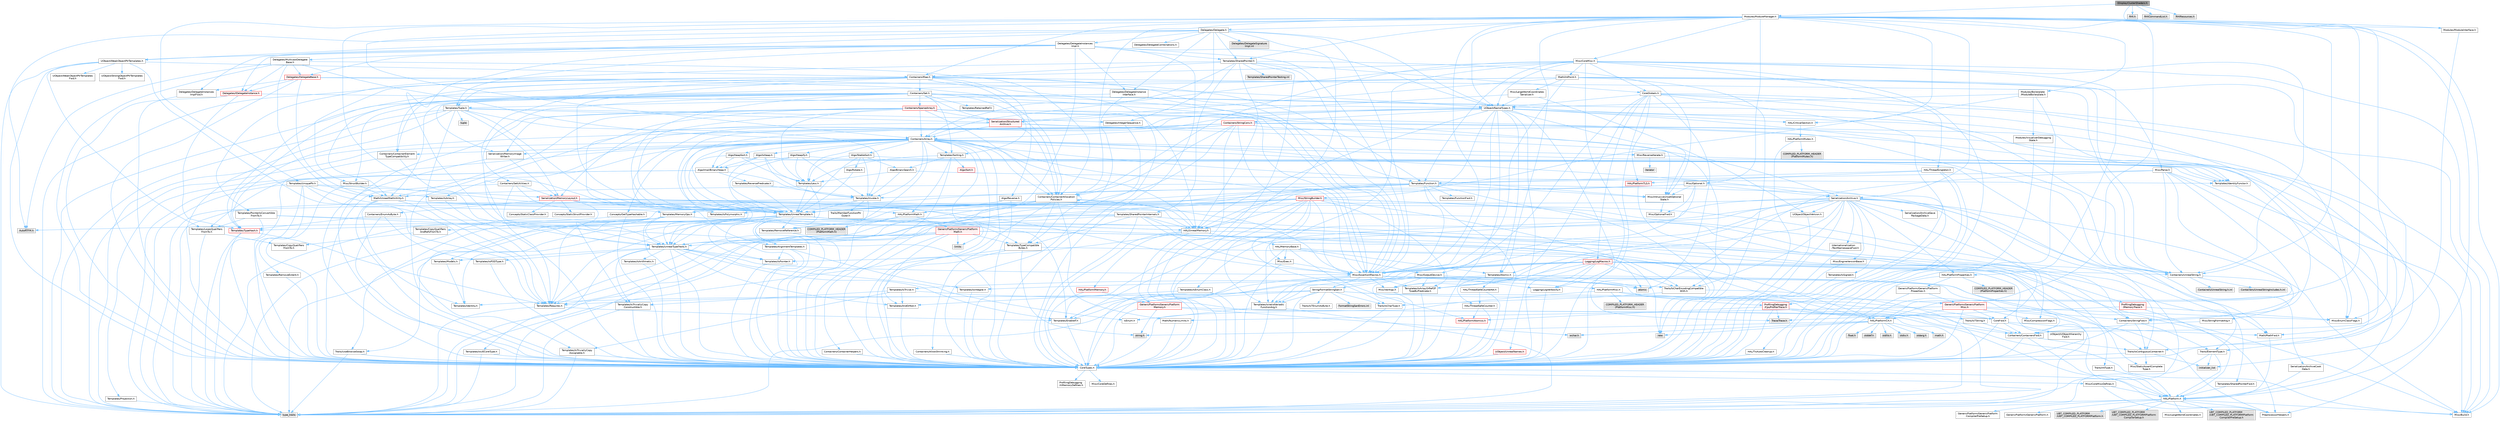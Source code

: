 digraph "IDisplayClusterShaders.h"
{
 // INTERACTIVE_SVG=YES
 // LATEX_PDF_SIZE
  bgcolor="transparent";
  edge [fontname=Helvetica,fontsize=10,labelfontname=Helvetica,labelfontsize=10];
  node [fontname=Helvetica,fontsize=10,shape=box,height=0.2,width=0.4];
  Node1 [id="Node000001",label="IDisplayClusterShaders.h",height=0.2,width=0.4,color="gray40", fillcolor="grey60", style="filled", fontcolor="black",tooltip=" "];
  Node1 -> Node2 [id="edge1_Node000001_Node000002",color="steelblue1",style="solid",tooltip=" "];
  Node2 [id="Node000002",label="Modules/ModuleInterface.h",height=0.2,width=0.4,color="grey40", fillcolor="white", style="filled",URL="$df/d9e/ModuleInterface_8h.html",tooltip=" "];
  Node2 -> Node3 [id="edge2_Node000002_Node000003",color="steelblue1",style="solid",tooltip=" "];
  Node3 [id="Node000003",label="CoreTypes.h",height=0.2,width=0.4,color="grey40", fillcolor="white", style="filled",URL="$dc/dec/CoreTypes_8h.html",tooltip=" "];
  Node3 -> Node4 [id="edge3_Node000003_Node000004",color="steelblue1",style="solid",tooltip=" "];
  Node4 [id="Node000004",label="HAL/Platform.h",height=0.2,width=0.4,color="grey40", fillcolor="white", style="filled",URL="$d9/dd0/Platform_8h.html",tooltip=" "];
  Node4 -> Node5 [id="edge4_Node000004_Node000005",color="steelblue1",style="solid",tooltip=" "];
  Node5 [id="Node000005",label="Misc/Build.h",height=0.2,width=0.4,color="grey40", fillcolor="white", style="filled",URL="$d3/dbb/Build_8h.html",tooltip=" "];
  Node4 -> Node6 [id="edge5_Node000004_Node000006",color="steelblue1",style="solid",tooltip=" "];
  Node6 [id="Node000006",label="Misc/LargeWorldCoordinates.h",height=0.2,width=0.4,color="grey40", fillcolor="white", style="filled",URL="$d2/dcb/LargeWorldCoordinates_8h.html",tooltip=" "];
  Node4 -> Node7 [id="edge6_Node000004_Node000007",color="steelblue1",style="solid",tooltip=" "];
  Node7 [id="Node000007",label="type_traits",height=0.2,width=0.4,color="grey60", fillcolor="#E0E0E0", style="filled",tooltip=" "];
  Node4 -> Node8 [id="edge7_Node000004_Node000008",color="steelblue1",style="solid",tooltip=" "];
  Node8 [id="Node000008",label="PreprocessorHelpers.h",height=0.2,width=0.4,color="grey40", fillcolor="white", style="filled",URL="$db/ddb/PreprocessorHelpers_8h.html",tooltip=" "];
  Node4 -> Node9 [id="edge8_Node000004_Node000009",color="steelblue1",style="solid",tooltip=" "];
  Node9 [id="Node000009",label="UBT_COMPILED_PLATFORM\l/UBT_COMPILED_PLATFORMPlatform\lCompilerPreSetup.h",height=0.2,width=0.4,color="grey60", fillcolor="#E0E0E0", style="filled",tooltip=" "];
  Node4 -> Node10 [id="edge9_Node000004_Node000010",color="steelblue1",style="solid",tooltip=" "];
  Node10 [id="Node000010",label="GenericPlatform/GenericPlatform\lCompilerPreSetup.h",height=0.2,width=0.4,color="grey40", fillcolor="white", style="filled",URL="$d9/dc8/GenericPlatformCompilerPreSetup_8h.html",tooltip=" "];
  Node4 -> Node11 [id="edge10_Node000004_Node000011",color="steelblue1",style="solid",tooltip=" "];
  Node11 [id="Node000011",label="GenericPlatform/GenericPlatform.h",height=0.2,width=0.4,color="grey40", fillcolor="white", style="filled",URL="$d6/d84/GenericPlatform_8h.html",tooltip=" "];
  Node4 -> Node12 [id="edge11_Node000004_Node000012",color="steelblue1",style="solid",tooltip=" "];
  Node12 [id="Node000012",label="UBT_COMPILED_PLATFORM\l/UBT_COMPILED_PLATFORMPlatform.h",height=0.2,width=0.4,color="grey60", fillcolor="#E0E0E0", style="filled",tooltip=" "];
  Node4 -> Node13 [id="edge12_Node000004_Node000013",color="steelblue1",style="solid",tooltip=" "];
  Node13 [id="Node000013",label="UBT_COMPILED_PLATFORM\l/UBT_COMPILED_PLATFORMPlatform\lCompilerSetup.h",height=0.2,width=0.4,color="grey60", fillcolor="#E0E0E0", style="filled",tooltip=" "];
  Node3 -> Node14 [id="edge13_Node000003_Node000014",color="steelblue1",style="solid",tooltip=" "];
  Node14 [id="Node000014",label="ProfilingDebugging\l/UMemoryDefines.h",height=0.2,width=0.4,color="grey40", fillcolor="white", style="filled",URL="$d2/da2/UMemoryDefines_8h.html",tooltip=" "];
  Node3 -> Node15 [id="edge14_Node000003_Node000015",color="steelblue1",style="solid",tooltip=" "];
  Node15 [id="Node000015",label="Misc/CoreMiscDefines.h",height=0.2,width=0.4,color="grey40", fillcolor="white", style="filled",URL="$da/d38/CoreMiscDefines_8h.html",tooltip=" "];
  Node15 -> Node4 [id="edge15_Node000015_Node000004",color="steelblue1",style="solid",tooltip=" "];
  Node15 -> Node8 [id="edge16_Node000015_Node000008",color="steelblue1",style="solid",tooltip=" "];
  Node3 -> Node16 [id="edge17_Node000003_Node000016",color="steelblue1",style="solid",tooltip=" "];
  Node16 [id="Node000016",label="Misc/CoreDefines.h",height=0.2,width=0.4,color="grey40", fillcolor="white", style="filled",URL="$d3/dd2/CoreDefines_8h.html",tooltip=" "];
  Node1 -> Node17 [id="edge18_Node000001_Node000017",color="steelblue1",style="solid",tooltip=" "];
  Node17 [id="Node000017",label="Modules/ModuleManager.h",height=0.2,width=0.4,color="grey40", fillcolor="white", style="filled",URL="$d3/dd3/ModuleManager_8h.html",tooltip=" "];
  Node17 -> Node18 [id="edge19_Node000017_Node000018",color="steelblue1",style="solid",tooltip=" "];
  Node18 [id="Node000018",label="Containers/Array.h",height=0.2,width=0.4,color="grey40", fillcolor="white", style="filled",URL="$df/dd0/Array_8h.html",tooltip=" "];
  Node18 -> Node3 [id="edge20_Node000018_Node000003",color="steelblue1",style="solid",tooltip=" "];
  Node18 -> Node19 [id="edge21_Node000018_Node000019",color="steelblue1",style="solid",tooltip=" "];
  Node19 [id="Node000019",label="Misc/AssertionMacros.h",height=0.2,width=0.4,color="grey40", fillcolor="white", style="filled",URL="$d0/dfa/AssertionMacros_8h.html",tooltip=" "];
  Node19 -> Node3 [id="edge22_Node000019_Node000003",color="steelblue1",style="solid",tooltip=" "];
  Node19 -> Node4 [id="edge23_Node000019_Node000004",color="steelblue1",style="solid",tooltip=" "];
  Node19 -> Node20 [id="edge24_Node000019_Node000020",color="steelblue1",style="solid",tooltip=" "];
  Node20 [id="Node000020",label="HAL/PlatformMisc.h",height=0.2,width=0.4,color="grey40", fillcolor="white", style="filled",URL="$d0/df5/PlatformMisc_8h.html",tooltip=" "];
  Node20 -> Node3 [id="edge25_Node000020_Node000003",color="steelblue1",style="solid",tooltip=" "];
  Node20 -> Node21 [id="edge26_Node000020_Node000021",color="steelblue1",style="solid",tooltip=" "];
  Node21 [id="Node000021",label="GenericPlatform/GenericPlatform\lMisc.h",height=0.2,width=0.4,color="red", fillcolor="#FFF0F0", style="filled",URL="$db/d9a/GenericPlatformMisc_8h.html",tooltip=" "];
  Node21 -> Node22 [id="edge27_Node000021_Node000022",color="steelblue1",style="solid",tooltip=" "];
  Node22 [id="Node000022",label="Containers/StringFwd.h",height=0.2,width=0.4,color="grey40", fillcolor="white", style="filled",URL="$df/d37/StringFwd_8h.html",tooltip=" "];
  Node22 -> Node3 [id="edge28_Node000022_Node000003",color="steelblue1",style="solid",tooltip=" "];
  Node22 -> Node23 [id="edge29_Node000022_Node000023",color="steelblue1",style="solid",tooltip=" "];
  Node23 [id="Node000023",label="Traits/ElementType.h",height=0.2,width=0.4,color="grey40", fillcolor="white", style="filled",URL="$d5/d4f/ElementType_8h.html",tooltip=" "];
  Node23 -> Node4 [id="edge30_Node000023_Node000004",color="steelblue1",style="solid",tooltip=" "];
  Node23 -> Node24 [id="edge31_Node000023_Node000024",color="steelblue1",style="solid",tooltip=" "];
  Node24 [id="Node000024",label="initializer_list",height=0.2,width=0.4,color="grey60", fillcolor="#E0E0E0", style="filled",tooltip=" "];
  Node23 -> Node7 [id="edge32_Node000023_Node000007",color="steelblue1",style="solid",tooltip=" "];
  Node22 -> Node25 [id="edge33_Node000022_Node000025",color="steelblue1",style="solid",tooltip=" "];
  Node25 [id="Node000025",label="Traits/IsContiguousContainer.h",height=0.2,width=0.4,color="grey40", fillcolor="white", style="filled",URL="$d5/d3c/IsContiguousContainer_8h.html",tooltip=" "];
  Node25 -> Node3 [id="edge34_Node000025_Node000003",color="steelblue1",style="solid",tooltip=" "];
  Node25 -> Node26 [id="edge35_Node000025_Node000026",color="steelblue1",style="solid",tooltip=" "];
  Node26 [id="Node000026",label="Misc/StaticAssertComplete\lType.h",height=0.2,width=0.4,color="grey40", fillcolor="white", style="filled",URL="$d5/d4e/StaticAssertCompleteType_8h.html",tooltip=" "];
  Node25 -> Node24 [id="edge36_Node000025_Node000024",color="steelblue1",style="solid",tooltip=" "];
  Node21 -> Node27 [id="edge37_Node000021_Node000027",color="steelblue1",style="solid",tooltip=" "];
  Node27 [id="Node000027",label="CoreFwd.h",height=0.2,width=0.4,color="grey40", fillcolor="white", style="filled",URL="$d1/d1e/CoreFwd_8h.html",tooltip=" "];
  Node27 -> Node3 [id="edge38_Node000027_Node000003",color="steelblue1",style="solid",tooltip=" "];
  Node27 -> Node28 [id="edge39_Node000027_Node000028",color="steelblue1",style="solid",tooltip=" "];
  Node28 [id="Node000028",label="Containers/ContainersFwd.h",height=0.2,width=0.4,color="grey40", fillcolor="white", style="filled",URL="$d4/d0a/ContainersFwd_8h.html",tooltip=" "];
  Node28 -> Node4 [id="edge40_Node000028_Node000004",color="steelblue1",style="solid",tooltip=" "];
  Node28 -> Node3 [id="edge41_Node000028_Node000003",color="steelblue1",style="solid",tooltip=" "];
  Node28 -> Node25 [id="edge42_Node000028_Node000025",color="steelblue1",style="solid",tooltip=" "];
  Node27 -> Node29 [id="edge43_Node000027_Node000029",color="steelblue1",style="solid",tooltip=" "];
  Node29 [id="Node000029",label="Math/MathFwd.h",height=0.2,width=0.4,color="grey40", fillcolor="white", style="filled",URL="$d2/d10/MathFwd_8h.html",tooltip=" "];
  Node29 -> Node4 [id="edge44_Node000029_Node000004",color="steelblue1",style="solid",tooltip=" "];
  Node27 -> Node30 [id="edge45_Node000027_Node000030",color="steelblue1",style="solid",tooltip=" "];
  Node30 [id="Node000030",label="UObject/UObjectHierarchy\lFwd.h",height=0.2,width=0.4,color="grey40", fillcolor="white", style="filled",URL="$d3/d13/UObjectHierarchyFwd_8h.html",tooltip=" "];
  Node21 -> Node3 [id="edge46_Node000021_Node000003",color="steelblue1",style="solid",tooltip=" "];
  Node21 -> Node32 [id="edge47_Node000021_Node000032",color="steelblue1",style="solid",tooltip=" "];
  Node32 [id="Node000032",label="HAL/PlatformCrt.h",height=0.2,width=0.4,color="grey40", fillcolor="white", style="filled",URL="$d8/d75/PlatformCrt_8h.html",tooltip=" "];
  Node32 -> Node33 [id="edge48_Node000032_Node000033",color="steelblue1",style="solid",tooltip=" "];
  Node33 [id="Node000033",label="new",height=0.2,width=0.4,color="grey60", fillcolor="#E0E0E0", style="filled",tooltip=" "];
  Node32 -> Node34 [id="edge49_Node000032_Node000034",color="steelblue1",style="solid",tooltip=" "];
  Node34 [id="Node000034",label="wchar.h",height=0.2,width=0.4,color="grey60", fillcolor="#E0E0E0", style="filled",tooltip=" "];
  Node32 -> Node35 [id="edge50_Node000032_Node000035",color="steelblue1",style="solid",tooltip=" "];
  Node35 [id="Node000035",label="stddef.h",height=0.2,width=0.4,color="grey60", fillcolor="#E0E0E0", style="filled",tooltip=" "];
  Node32 -> Node36 [id="edge51_Node000032_Node000036",color="steelblue1",style="solid",tooltip=" "];
  Node36 [id="Node000036",label="stdlib.h",height=0.2,width=0.4,color="grey60", fillcolor="#E0E0E0", style="filled",tooltip=" "];
  Node32 -> Node37 [id="edge52_Node000032_Node000037",color="steelblue1",style="solid",tooltip=" "];
  Node37 [id="Node000037",label="stdio.h",height=0.2,width=0.4,color="grey60", fillcolor="#E0E0E0", style="filled",tooltip=" "];
  Node32 -> Node38 [id="edge53_Node000032_Node000038",color="steelblue1",style="solid",tooltip=" "];
  Node38 [id="Node000038",label="stdarg.h",height=0.2,width=0.4,color="grey60", fillcolor="#E0E0E0", style="filled",tooltip=" "];
  Node32 -> Node39 [id="edge54_Node000032_Node000039",color="steelblue1",style="solid",tooltip=" "];
  Node39 [id="Node000039",label="math.h",height=0.2,width=0.4,color="grey60", fillcolor="#E0E0E0", style="filled",tooltip=" "];
  Node32 -> Node40 [id="edge55_Node000032_Node000040",color="steelblue1",style="solid",tooltip=" "];
  Node40 [id="Node000040",label="float.h",height=0.2,width=0.4,color="grey60", fillcolor="#E0E0E0", style="filled",tooltip=" "];
  Node32 -> Node41 [id="edge56_Node000032_Node000041",color="steelblue1",style="solid",tooltip=" "];
  Node41 [id="Node000041",label="string.h",height=0.2,width=0.4,color="grey60", fillcolor="#E0E0E0", style="filled",tooltip=" "];
  Node21 -> Node42 [id="edge57_Node000021_Node000042",color="steelblue1",style="solid",tooltip=" "];
  Node42 [id="Node000042",label="Math/NumericLimits.h",height=0.2,width=0.4,color="grey40", fillcolor="white", style="filled",URL="$df/d1b/NumericLimits_8h.html",tooltip=" "];
  Node42 -> Node3 [id="edge58_Node000042_Node000003",color="steelblue1",style="solid",tooltip=" "];
  Node21 -> Node43 [id="edge59_Node000021_Node000043",color="steelblue1",style="solid",tooltip=" "];
  Node43 [id="Node000043",label="Misc/CompressionFlags.h",height=0.2,width=0.4,color="grey40", fillcolor="white", style="filled",URL="$d9/d76/CompressionFlags_8h.html",tooltip=" "];
  Node21 -> Node44 [id="edge60_Node000021_Node000044",color="steelblue1",style="solid",tooltip=" "];
  Node44 [id="Node000044",label="Misc/EnumClassFlags.h",height=0.2,width=0.4,color="grey40", fillcolor="white", style="filled",URL="$d8/de7/EnumClassFlags_8h.html",tooltip=" "];
  Node20 -> Node47 [id="edge61_Node000020_Node000047",color="steelblue1",style="solid",tooltip=" "];
  Node47 [id="Node000047",label="COMPILED_PLATFORM_HEADER\l(PlatformMisc.h)",height=0.2,width=0.4,color="grey60", fillcolor="#E0E0E0", style="filled",tooltip=" "];
  Node20 -> Node48 [id="edge62_Node000020_Node000048",color="steelblue1",style="solid",tooltip=" "];
  Node48 [id="Node000048",label="ProfilingDebugging\l/CpuProfilerTrace.h",height=0.2,width=0.4,color="red", fillcolor="#FFF0F0", style="filled",URL="$da/dcb/CpuProfilerTrace_8h.html",tooltip=" "];
  Node48 -> Node3 [id="edge63_Node000048_Node000003",color="steelblue1",style="solid",tooltip=" "];
  Node48 -> Node28 [id="edge64_Node000048_Node000028",color="steelblue1",style="solid",tooltip=" "];
  Node48 -> Node49 [id="edge65_Node000048_Node000049",color="steelblue1",style="solid",tooltip=" "];
  Node49 [id="Node000049",label="HAL/PlatformAtomics.h",height=0.2,width=0.4,color="red", fillcolor="#FFF0F0", style="filled",URL="$d3/d36/PlatformAtomics_8h.html",tooltip=" "];
  Node49 -> Node3 [id="edge66_Node000049_Node000003",color="steelblue1",style="solid",tooltip=" "];
  Node48 -> Node8 [id="edge67_Node000048_Node000008",color="steelblue1",style="solid",tooltip=" "];
  Node48 -> Node5 [id="edge68_Node000048_Node000005",color="steelblue1",style="solid",tooltip=" "];
  Node48 -> Node55 [id="edge69_Node000048_Node000055",color="steelblue1",style="solid",tooltip=" "];
  Node55 [id="Node000055",label="Trace/Trace.h",height=0.2,width=0.4,color="grey60", fillcolor="#E0E0E0", style="filled",tooltip=" "];
  Node19 -> Node8 [id="edge70_Node000019_Node000008",color="steelblue1",style="solid",tooltip=" "];
  Node19 -> Node56 [id="edge71_Node000019_Node000056",color="steelblue1",style="solid",tooltip=" "];
  Node56 [id="Node000056",label="Templates/EnableIf.h",height=0.2,width=0.4,color="grey40", fillcolor="white", style="filled",URL="$d7/d60/EnableIf_8h.html",tooltip=" "];
  Node56 -> Node3 [id="edge72_Node000056_Node000003",color="steelblue1",style="solid",tooltip=" "];
  Node19 -> Node57 [id="edge73_Node000019_Node000057",color="steelblue1",style="solid",tooltip=" "];
  Node57 [id="Node000057",label="Templates/IsArrayOrRefOf\lTypeByPredicate.h",height=0.2,width=0.4,color="grey40", fillcolor="white", style="filled",URL="$d6/da1/IsArrayOrRefOfTypeByPredicate_8h.html",tooltip=" "];
  Node57 -> Node3 [id="edge74_Node000057_Node000003",color="steelblue1",style="solid",tooltip=" "];
  Node19 -> Node58 [id="edge75_Node000019_Node000058",color="steelblue1",style="solid",tooltip=" "];
  Node58 [id="Node000058",label="Templates/IsValidVariadic\lFunctionArg.h",height=0.2,width=0.4,color="grey40", fillcolor="white", style="filled",URL="$d0/dc8/IsValidVariadicFunctionArg_8h.html",tooltip=" "];
  Node58 -> Node3 [id="edge76_Node000058_Node000003",color="steelblue1",style="solid",tooltip=" "];
  Node58 -> Node59 [id="edge77_Node000058_Node000059",color="steelblue1",style="solid",tooltip=" "];
  Node59 [id="Node000059",label="IsEnum.h",height=0.2,width=0.4,color="grey40", fillcolor="white", style="filled",URL="$d4/de5/IsEnum_8h.html",tooltip=" "];
  Node58 -> Node7 [id="edge78_Node000058_Node000007",color="steelblue1",style="solid",tooltip=" "];
  Node19 -> Node60 [id="edge79_Node000019_Node000060",color="steelblue1",style="solid",tooltip=" "];
  Node60 [id="Node000060",label="Traits/IsCharEncodingCompatible\lWith.h",height=0.2,width=0.4,color="grey40", fillcolor="white", style="filled",URL="$df/dd1/IsCharEncodingCompatibleWith_8h.html",tooltip=" "];
  Node60 -> Node7 [id="edge80_Node000060_Node000007",color="steelblue1",style="solid",tooltip=" "];
  Node60 -> Node61 [id="edge81_Node000060_Node000061",color="steelblue1",style="solid",tooltip=" "];
  Node61 [id="Node000061",label="Traits/IsCharType.h",height=0.2,width=0.4,color="grey40", fillcolor="white", style="filled",URL="$db/d51/IsCharType_8h.html",tooltip=" "];
  Node61 -> Node3 [id="edge82_Node000061_Node000003",color="steelblue1",style="solid",tooltip=" "];
  Node19 -> Node62 [id="edge83_Node000019_Node000062",color="steelblue1",style="solid",tooltip=" "];
  Node62 [id="Node000062",label="Misc/VarArgs.h",height=0.2,width=0.4,color="grey40", fillcolor="white", style="filled",URL="$d5/d6f/VarArgs_8h.html",tooltip=" "];
  Node62 -> Node3 [id="edge84_Node000062_Node000003",color="steelblue1",style="solid",tooltip=" "];
  Node19 -> Node63 [id="edge85_Node000019_Node000063",color="steelblue1",style="solid",tooltip=" "];
  Node63 [id="Node000063",label="String/FormatStringSan.h",height=0.2,width=0.4,color="grey40", fillcolor="white", style="filled",URL="$d3/d8b/FormatStringSan_8h.html",tooltip=" "];
  Node63 -> Node7 [id="edge86_Node000063_Node000007",color="steelblue1",style="solid",tooltip=" "];
  Node63 -> Node3 [id="edge87_Node000063_Node000003",color="steelblue1",style="solid",tooltip=" "];
  Node63 -> Node64 [id="edge88_Node000063_Node000064",color="steelblue1",style="solid",tooltip=" "];
  Node64 [id="Node000064",label="Templates/Requires.h",height=0.2,width=0.4,color="grey40", fillcolor="white", style="filled",URL="$dc/d96/Requires_8h.html",tooltip=" "];
  Node64 -> Node56 [id="edge89_Node000064_Node000056",color="steelblue1",style="solid",tooltip=" "];
  Node64 -> Node7 [id="edge90_Node000064_Node000007",color="steelblue1",style="solid",tooltip=" "];
  Node63 -> Node65 [id="edge91_Node000063_Node000065",color="steelblue1",style="solid",tooltip=" "];
  Node65 [id="Node000065",label="Templates/Identity.h",height=0.2,width=0.4,color="grey40", fillcolor="white", style="filled",URL="$d0/dd5/Identity_8h.html",tooltip=" "];
  Node63 -> Node58 [id="edge92_Node000063_Node000058",color="steelblue1",style="solid",tooltip=" "];
  Node63 -> Node61 [id="edge93_Node000063_Node000061",color="steelblue1",style="solid",tooltip=" "];
  Node63 -> Node66 [id="edge94_Node000063_Node000066",color="steelblue1",style="solid",tooltip=" "];
  Node66 [id="Node000066",label="Traits/IsTEnumAsByte.h",height=0.2,width=0.4,color="grey40", fillcolor="white", style="filled",URL="$d1/de6/IsTEnumAsByte_8h.html",tooltip=" "];
  Node63 -> Node67 [id="edge95_Node000063_Node000067",color="steelblue1",style="solid",tooltip=" "];
  Node67 [id="Node000067",label="Traits/IsTString.h",height=0.2,width=0.4,color="grey40", fillcolor="white", style="filled",URL="$d0/df8/IsTString_8h.html",tooltip=" "];
  Node67 -> Node28 [id="edge96_Node000067_Node000028",color="steelblue1",style="solid",tooltip=" "];
  Node63 -> Node28 [id="edge97_Node000063_Node000028",color="steelblue1",style="solid",tooltip=" "];
  Node63 -> Node68 [id="edge98_Node000063_Node000068",color="steelblue1",style="solid",tooltip=" "];
  Node68 [id="Node000068",label="FormatStringSanErrors.inl",height=0.2,width=0.4,color="grey60", fillcolor="#E0E0E0", style="filled",tooltip=" "];
  Node19 -> Node69 [id="edge99_Node000019_Node000069",color="steelblue1",style="solid",tooltip=" "];
  Node69 [id="Node000069",label="atomic",height=0.2,width=0.4,color="grey60", fillcolor="#E0E0E0", style="filled",tooltip=" "];
  Node18 -> Node70 [id="edge100_Node000018_Node000070",color="steelblue1",style="solid",tooltip=" "];
  Node70 [id="Node000070",label="Misc/IntrusiveUnsetOptional\lState.h",height=0.2,width=0.4,color="grey40", fillcolor="white", style="filled",URL="$d2/d0a/IntrusiveUnsetOptionalState_8h.html",tooltip=" "];
  Node70 -> Node71 [id="edge101_Node000070_Node000071",color="steelblue1",style="solid",tooltip=" "];
  Node71 [id="Node000071",label="Misc/OptionalFwd.h",height=0.2,width=0.4,color="grey40", fillcolor="white", style="filled",URL="$dc/d50/OptionalFwd_8h.html",tooltip=" "];
  Node18 -> Node72 [id="edge102_Node000018_Node000072",color="steelblue1",style="solid",tooltip=" "];
  Node72 [id="Node000072",label="Misc/ReverseIterate.h",height=0.2,width=0.4,color="grey40", fillcolor="white", style="filled",URL="$db/de3/ReverseIterate_8h.html",tooltip=" "];
  Node72 -> Node4 [id="edge103_Node000072_Node000004",color="steelblue1",style="solid",tooltip=" "];
  Node72 -> Node73 [id="edge104_Node000072_Node000073",color="steelblue1",style="solid",tooltip=" "];
  Node73 [id="Node000073",label="iterator",height=0.2,width=0.4,color="grey60", fillcolor="#E0E0E0", style="filled",tooltip=" "];
  Node18 -> Node74 [id="edge105_Node000018_Node000074",color="steelblue1",style="solid",tooltip=" "];
  Node74 [id="Node000074",label="HAL/UnrealMemory.h",height=0.2,width=0.4,color="grey40", fillcolor="white", style="filled",URL="$d9/d96/UnrealMemory_8h.html",tooltip=" "];
  Node74 -> Node3 [id="edge106_Node000074_Node000003",color="steelblue1",style="solid",tooltip=" "];
  Node74 -> Node75 [id="edge107_Node000074_Node000075",color="steelblue1",style="solid",tooltip=" "];
  Node75 [id="Node000075",label="GenericPlatform/GenericPlatform\lMemory.h",height=0.2,width=0.4,color="red", fillcolor="#FFF0F0", style="filled",URL="$dd/d22/GenericPlatformMemory_8h.html",tooltip=" "];
  Node75 -> Node27 [id="edge108_Node000075_Node000027",color="steelblue1",style="solid",tooltip=" "];
  Node75 -> Node3 [id="edge109_Node000075_Node000003",color="steelblue1",style="solid",tooltip=" "];
  Node75 -> Node41 [id="edge110_Node000075_Node000041",color="steelblue1",style="solid",tooltip=" "];
  Node75 -> Node34 [id="edge111_Node000075_Node000034",color="steelblue1",style="solid",tooltip=" "];
  Node74 -> Node78 [id="edge112_Node000074_Node000078",color="steelblue1",style="solid",tooltip=" "];
  Node78 [id="Node000078",label="HAL/MemoryBase.h",height=0.2,width=0.4,color="grey40", fillcolor="white", style="filled",URL="$d6/d9f/MemoryBase_8h.html",tooltip=" "];
  Node78 -> Node3 [id="edge113_Node000078_Node000003",color="steelblue1",style="solid",tooltip=" "];
  Node78 -> Node49 [id="edge114_Node000078_Node000049",color="steelblue1",style="solid",tooltip=" "];
  Node78 -> Node32 [id="edge115_Node000078_Node000032",color="steelblue1",style="solid",tooltip=" "];
  Node78 -> Node79 [id="edge116_Node000078_Node000079",color="steelblue1",style="solid",tooltip=" "];
  Node79 [id="Node000079",label="Misc/Exec.h",height=0.2,width=0.4,color="grey40", fillcolor="white", style="filled",URL="$de/ddb/Exec_8h.html",tooltip=" "];
  Node79 -> Node3 [id="edge117_Node000079_Node000003",color="steelblue1",style="solid",tooltip=" "];
  Node79 -> Node19 [id="edge118_Node000079_Node000019",color="steelblue1",style="solid",tooltip=" "];
  Node78 -> Node80 [id="edge119_Node000078_Node000080",color="steelblue1",style="solid",tooltip=" "];
  Node80 [id="Node000080",label="Misc/OutputDevice.h",height=0.2,width=0.4,color="grey40", fillcolor="white", style="filled",URL="$d7/d32/OutputDevice_8h.html",tooltip=" "];
  Node80 -> Node27 [id="edge120_Node000080_Node000027",color="steelblue1",style="solid",tooltip=" "];
  Node80 -> Node3 [id="edge121_Node000080_Node000003",color="steelblue1",style="solid",tooltip=" "];
  Node80 -> Node81 [id="edge122_Node000080_Node000081",color="steelblue1",style="solid",tooltip=" "];
  Node81 [id="Node000081",label="Logging/LogVerbosity.h",height=0.2,width=0.4,color="grey40", fillcolor="white", style="filled",URL="$d2/d8f/LogVerbosity_8h.html",tooltip=" "];
  Node81 -> Node3 [id="edge123_Node000081_Node000003",color="steelblue1",style="solid",tooltip=" "];
  Node80 -> Node62 [id="edge124_Node000080_Node000062",color="steelblue1",style="solid",tooltip=" "];
  Node80 -> Node57 [id="edge125_Node000080_Node000057",color="steelblue1",style="solid",tooltip=" "];
  Node80 -> Node58 [id="edge126_Node000080_Node000058",color="steelblue1",style="solid",tooltip=" "];
  Node80 -> Node60 [id="edge127_Node000080_Node000060",color="steelblue1",style="solid",tooltip=" "];
  Node78 -> Node82 [id="edge128_Node000078_Node000082",color="steelblue1",style="solid",tooltip=" "];
  Node82 [id="Node000082",label="Templates/Atomic.h",height=0.2,width=0.4,color="grey40", fillcolor="white", style="filled",URL="$d3/d91/Atomic_8h.html",tooltip=" "];
  Node82 -> Node83 [id="edge129_Node000082_Node000083",color="steelblue1",style="solid",tooltip=" "];
  Node83 [id="Node000083",label="HAL/ThreadSafeCounter.h",height=0.2,width=0.4,color="grey40", fillcolor="white", style="filled",URL="$dc/dc9/ThreadSafeCounter_8h.html",tooltip=" "];
  Node83 -> Node3 [id="edge130_Node000083_Node000003",color="steelblue1",style="solid",tooltip=" "];
  Node83 -> Node49 [id="edge131_Node000083_Node000049",color="steelblue1",style="solid",tooltip=" "];
  Node82 -> Node84 [id="edge132_Node000082_Node000084",color="steelblue1",style="solid",tooltip=" "];
  Node84 [id="Node000084",label="HAL/ThreadSafeCounter64.h",height=0.2,width=0.4,color="grey40", fillcolor="white", style="filled",URL="$d0/d12/ThreadSafeCounter64_8h.html",tooltip=" "];
  Node84 -> Node3 [id="edge133_Node000084_Node000003",color="steelblue1",style="solid",tooltip=" "];
  Node84 -> Node83 [id="edge134_Node000084_Node000083",color="steelblue1",style="solid",tooltip=" "];
  Node82 -> Node85 [id="edge135_Node000082_Node000085",color="steelblue1",style="solid",tooltip=" "];
  Node85 [id="Node000085",label="Templates/IsIntegral.h",height=0.2,width=0.4,color="grey40", fillcolor="white", style="filled",URL="$da/d64/IsIntegral_8h.html",tooltip=" "];
  Node85 -> Node3 [id="edge136_Node000085_Node000003",color="steelblue1",style="solid",tooltip=" "];
  Node82 -> Node86 [id="edge137_Node000082_Node000086",color="steelblue1",style="solid",tooltip=" "];
  Node86 [id="Node000086",label="Templates/IsTrivial.h",height=0.2,width=0.4,color="grey40", fillcolor="white", style="filled",URL="$da/d4c/IsTrivial_8h.html",tooltip=" "];
  Node86 -> Node87 [id="edge138_Node000086_Node000087",color="steelblue1",style="solid",tooltip=" "];
  Node87 [id="Node000087",label="Templates/AndOrNot.h",height=0.2,width=0.4,color="grey40", fillcolor="white", style="filled",URL="$db/d0a/AndOrNot_8h.html",tooltip=" "];
  Node87 -> Node3 [id="edge139_Node000087_Node000003",color="steelblue1",style="solid",tooltip=" "];
  Node86 -> Node88 [id="edge140_Node000086_Node000088",color="steelblue1",style="solid",tooltip=" "];
  Node88 [id="Node000088",label="Templates/IsTriviallyCopy\lConstructible.h",height=0.2,width=0.4,color="grey40", fillcolor="white", style="filled",URL="$d3/d78/IsTriviallyCopyConstructible_8h.html",tooltip=" "];
  Node88 -> Node3 [id="edge141_Node000088_Node000003",color="steelblue1",style="solid",tooltip=" "];
  Node88 -> Node7 [id="edge142_Node000088_Node000007",color="steelblue1",style="solid",tooltip=" "];
  Node86 -> Node89 [id="edge143_Node000086_Node000089",color="steelblue1",style="solid",tooltip=" "];
  Node89 [id="Node000089",label="Templates/IsTriviallyCopy\lAssignable.h",height=0.2,width=0.4,color="grey40", fillcolor="white", style="filled",URL="$d2/df2/IsTriviallyCopyAssignable_8h.html",tooltip=" "];
  Node89 -> Node3 [id="edge144_Node000089_Node000003",color="steelblue1",style="solid",tooltip=" "];
  Node89 -> Node7 [id="edge145_Node000089_Node000007",color="steelblue1",style="solid",tooltip=" "];
  Node86 -> Node7 [id="edge146_Node000086_Node000007",color="steelblue1",style="solid",tooltip=" "];
  Node82 -> Node90 [id="edge147_Node000082_Node000090",color="steelblue1",style="solid",tooltip=" "];
  Node90 [id="Node000090",label="Traits/IntType.h",height=0.2,width=0.4,color="grey40", fillcolor="white", style="filled",URL="$d7/deb/IntType_8h.html",tooltip=" "];
  Node90 -> Node4 [id="edge148_Node000090_Node000004",color="steelblue1",style="solid",tooltip=" "];
  Node82 -> Node69 [id="edge149_Node000082_Node000069",color="steelblue1",style="solid",tooltip=" "];
  Node74 -> Node91 [id="edge150_Node000074_Node000091",color="steelblue1",style="solid",tooltip=" "];
  Node91 [id="Node000091",label="HAL/PlatformMemory.h",height=0.2,width=0.4,color="red", fillcolor="#FFF0F0", style="filled",URL="$de/d68/PlatformMemory_8h.html",tooltip=" "];
  Node91 -> Node3 [id="edge151_Node000091_Node000003",color="steelblue1",style="solid",tooltip=" "];
  Node91 -> Node75 [id="edge152_Node000091_Node000075",color="steelblue1",style="solid",tooltip=" "];
  Node74 -> Node93 [id="edge153_Node000074_Node000093",color="steelblue1",style="solid",tooltip=" "];
  Node93 [id="Node000093",label="ProfilingDebugging\l/MemoryTrace.h",height=0.2,width=0.4,color="red", fillcolor="#FFF0F0", style="filled",URL="$da/dd7/MemoryTrace_8h.html",tooltip=" "];
  Node93 -> Node4 [id="edge154_Node000093_Node000004",color="steelblue1",style="solid",tooltip=" "];
  Node93 -> Node44 [id="edge155_Node000093_Node000044",color="steelblue1",style="solid",tooltip=" "];
  Node93 -> Node55 [id="edge156_Node000093_Node000055",color="steelblue1",style="solid",tooltip=" "];
  Node74 -> Node94 [id="edge157_Node000074_Node000094",color="steelblue1",style="solid",tooltip=" "];
  Node94 [id="Node000094",label="Templates/IsPointer.h",height=0.2,width=0.4,color="grey40", fillcolor="white", style="filled",URL="$d7/d05/IsPointer_8h.html",tooltip=" "];
  Node94 -> Node3 [id="edge158_Node000094_Node000003",color="steelblue1",style="solid",tooltip=" "];
  Node18 -> Node95 [id="edge159_Node000018_Node000095",color="steelblue1",style="solid",tooltip=" "];
  Node95 [id="Node000095",label="Templates/UnrealTypeTraits.h",height=0.2,width=0.4,color="grey40", fillcolor="white", style="filled",URL="$d2/d2d/UnrealTypeTraits_8h.html",tooltip=" "];
  Node95 -> Node3 [id="edge160_Node000095_Node000003",color="steelblue1",style="solid",tooltip=" "];
  Node95 -> Node94 [id="edge161_Node000095_Node000094",color="steelblue1",style="solid",tooltip=" "];
  Node95 -> Node19 [id="edge162_Node000095_Node000019",color="steelblue1",style="solid",tooltip=" "];
  Node95 -> Node87 [id="edge163_Node000095_Node000087",color="steelblue1",style="solid",tooltip=" "];
  Node95 -> Node56 [id="edge164_Node000095_Node000056",color="steelblue1",style="solid",tooltip=" "];
  Node95 -> Node96 [id="edge165_Node000095_Node000096",color="steelblue1",style="solid",tooltip=" "];
  Node96 [id="Node000096",label="Templates/IsArithmetic.h",height=0.2,width=0.4,color="grey40", fillcolor="white", style="filled",URL="$d2/d5d/IsArithmetic_8h.html",tooltip=" "];
  Node96 -> Node3 [id="edge166_Node000096_Node000003",color="steelblue1",style="solid",tooltip=" "];
  Node95 -> Node59 [id="edge167_Node000095_Node000059",color="steelblue1",style="solid",tooltip=" "];
  Node95 -> Node97 [id="edge168_Node000095_Node000097",color="steelblue1",style="solid",tooltip=" "];
  Node97 [id="Node000097",label="Templates/Models.h",height=0.2,width=0.4,color="grey40", fillcolor="white", style="filled",URL="$d3/d0c/Models_8h.html",tooltip=" "];
  Node97 -> Node65 [id="edge169_Node000097_Node000065",color="steelblue1",style="solid",tooltip=" "];
  Node95 -> Node98 [id="edge170_Node000095_Node000098",color="steelblue1",style="solid",tooltip=" "];
  Node98 [id="Node000098",label="Templates/IsPODType.h",height=0.2,width=0.4,color="grey40", fillcolor="white", style="filled",URL="$d7/db1/IsPODType_8h.html",tooltip=" "];
  Node98 -> Node3 [id="edge171_Node000098_Node000003",color="steelblue1",style="solid",tooltip=" "];
  Node95 -> Node99 [id="edge172_Node000095_Node000099",color="steelblue1",style="solid",tooltip=" "];
  Node99 [id="Node000099",label="Templates/IsUECoreType.h",height=0.2,width=0.4,color="grey40", fillcolor="white", style="filled",URL="$d1/db8/IsUECoreType_8h.html",tooltip=" "];
  Node99 -> Node3 [id="edge173_Node000099_Node000003",color="steelblue1",style="solid",tooltip=" "];
  Node99 -> Node7 [id="edge174_Node000099_Node000007",color="steelblue1",style="solid",tooltip=" "];
  Node95 -> Node88 [id="edge175_Node000095_Node000088",color="steelblue1",style="solid",tooltip=" "];
  Node18 -> Node100 [id="edge176_Node000018_Node000100",color="steelblue1",style="solid",tooltip=" "];
  Node100 [id="Node000100",label="Templates/UnrealTemplate.h",height=0.2,width=0.4,color="grey40", fillcolor="white", style="filled",URL="$d4/d24/UnrealTemplate_8h.html",tooltip=" "];
  Node100 -> Node3 [id="edge177_Node000100_Node000003",color="steelblue1",style="solid",tooltip=" "];
  Node100 -> Node94 [id="edge178_Node000100_Node000094",color="steelblue1",style="solid",tooltip=" "];
  Node100 -> Node74 [id="edge179_Node000100_Node000074",color="steelblue1",style="solid",tooltip=" "];
  Node100 -> Node101 [id="edge180_Node000100_Node000101",color="steelblue1",style="solid",tooltip=" "];
  Node101 [id="Node000101",label="Templates/CopyQualifiers\lAndRefsFromTo.h",height=0.2,width=0.4,color="grey40", fillcolor="white", style="filled",URL="$d3/db3/CopyQualifiersAndRefsFromTo_8h.html",tooltip=" "];
  Node101 -> Node102 [id="edge181_Node000101_Node000102",color="steelblue1",style="solid",tooltip=" "];
  Node102 [id="Node000102",label="Templates/CopyQualifiers\lFromTo.h",height=0.2,width=0.4,color="grey40", fillcolor="white", style="filled",URL="$d5/db4/CopyQualifiersFromTo_8h.html",tooltip=" "];
  Node100 -> Node95 [id="edge182_Node000100_Node000095",color="steelblue1",style="solid",tooltip=" "];
  Node100 -> Node103 [id="edge183_Node000100_Node000103",color="steelblue1",style="solid",tooltip=" "];
  Node103 [id="Node000103",label="Templates/RemoveReference.h",height=0.2,width=0.4,color="grey40", fillcolor="white", style="filled",URL="$da/dbe/RemoveReference_8h.html",tooltip=" "];
  Node103 -> Node3 [id="edge184_Node000103_Node000003",color="steelblue1",style="solid",tooltip=" "];
  Node100 -> Node64 [id="edge185_Node000100_Node000064",color="steelblue1",style="solid",tooltip=" "];
  Node100 -> Node104 [id="edge186_Node000100_Node000104",color="steelblue1",style="solid",tooltip=" "];
  Node104 [id="Node000104",label="Templates/TypeCompatible\lBytes.h",height=0.2,width=0.4,color="grey40", fillcolor="white", style="filled",URL="$df/d0a/TypeCompatibleBytes_8h.html",tooltip=" "];
  Node104 -> Node3 [id="edge187_Node000104_Node000003",color="steelblue1",style="solid",tooltip=" "];
  Node104 -> Node41 [id="edge188_Node000104_Node000041",color="steelblue1",style="solid",tooltip=" "];
  Node104 -> Node33 [id="edge189_Node000104_Node000033",color="steelblue1",style="solid",tooltip=" "];
  Node104 -> Node7 [id="edge190_Node000104_Node000007",color="steelblue1",style="solid",tooltip=" "];
  Node100 -> Node65 [id="edge191_Node000100_Node000065",color="steelblue1",style="solid",tooltip=" "];
  Node100 -> Node25 [id="edge192_Node000100_Node000025",color="steelblue1",style="solid",tooltip=" "];
  Node100 -> Node105 [id="edge193_Node000100_Node000105",color="steelblue1",style="solid",tooltip=" "];
  Node105 [id="Node000105",label="Traits/UseBitwiseSwap.h",height=0.2,width=0.4,color="grey40", fillcolor="white", style="filled",URL="$db/df3/UseBitwiseSwap_8h.html",tooltip=" "];
  Node105 -> Node3 [id="edge194_Node000105_Node000003",color="steelblue1",style="solid",tooltip=" "];
  Node105 -> Node7 [id="edge195_Node000105_Node000007",color="steelblue1",style="solid",tooltip=" "];
  Node100 -> Node7 [id="edge196_Node000100_Node000007",color="steelblue1",style="solid",tooltip=" "];
  Node18 -> Node106 [id="edge197_Node000018_Node000106",color="steelblue1",style="solid",tooltip=" "];
  Node106 [id="Node000106",label="Containers/AllowShrinking.h",height=0.2,width=0.4,color="grey40", fillcolor="white", style="filled",URL="$d7/d1a/AllowShrinking_8h.html",tooltip=" "];
  Node106 -> Node3 [id="edge198_Node000106_Node000003",color="steelblue1",style="solid",tooltip=" "];
  Node18 -> Node107 [id="edge199_Node000018_Node000107",color="steelblue1",style="solid",tooltip=" "];
  Node107 [id="Node000107",label="Containers/ContainerAllocation\lPolicies.h",height=0.2,width=0.4,color="grey40", fillcolor="white", style="filled",URL="$d7/dff/ContainerAllocationPolicies_8h.html",tooltip=" "];
  Node107 -> Node3 [id="edge200_Node000107_Node000003",color="steelblue1",style="solid",tooltip=" "];
  Node107 -> Node108 [id="edge201_Node000107_Node000108",color="steelblue1",style="solid",tooltip=" "];
  Node108 [id="Node000108",label="Containers/ContainerHelpers.h",height=0.2,width=0.4,color="grey40", fillcolor="white", style="filled",URL="$d7/d33/ContainerHelpers_8h.html",tooltip=" "];
  Node108 -> Node3 [id="edge202_Node000108_Node000003",color="steelblue1",style="solid",tooltip=" "];
  Node107 -> Node107 [id="edge203_Node000107_Node000107",color="steelblue1",style="solid",tooltip=" "];
  Node107 -> Node109 [id="edge204_Node000107_Node000109",color="steelblue1",style="solid",tooltip=" "];
  Node109 [id="Node000109",label="HAL/PlatformMath.h",height=0.2,width=0.4,color="grey40", fillcolor="white", style="filled",URL="$dc/d53/PlatformMath_8h.html",tooltip=" "];
  Node109 -> Node3 [id="edge205_Node000109_Node000003",color="steelblue1",style="solid",tooltip=" "];
  Node109 -> Node110 [id="edge206_Node000109_Node000110",color="steelblue1",style="solid",tooltip=" "];
  Node110 [id="Node000110",label="GenericPlatform/GenericPlatform\lMath.h",height=0.2,width=0.4,color="red", fillcolor="#FFF0F0", style="filled",URL="$d5/d79/GenericPlatformMath_8h.html",tooltip=" "];
  Node110 -> Node3 [id="edge207_Node000110_Node000003",color="steelblue1",style="solid",tooltip=" "];
  Node110 -> Node28 [id="edge208_Node000110_Node000028",color="steelblue1",style="solid",tooltip=" "];
  Node110 -> Node32 [id="edge209_Node000110_Node000032",color="steelblue1",style="solid",tooltip=" "];
  Node110 -> Node87 [id="edge210_Node000110_Node000087",color="steelblue1",style="solid",tooltip=" "];
  Node110 -> Node95 [id="edge211_Node000110_Node000095",color="steelblue1",style="solid",tooltip=" "];
  Node110 -> Node64 [id="edge212_Node000110_Node000064",color="steelblue1",style="solid",tooltip=" "];
  Node110 -> Node104 [id="edge213_Node000110_Node000104",color="steelblue1",style="solid",tooltip=" "];
  Node110 -> Node115 [id="edge214_Node000110_Node000115",color="steelblue1",style="solid",tooltip=" "];
  Node115 [id="Node000115",label="limits",height=0.2,width=0.4,color="grey60", fillcolor="#E0E0E0", style="filled",tooltip=" "];
  Node110 -> Node7 [id="edge215_Node000110_Node000007",color="steelblue1",style="solid",tooltip=" "];
  Node109 -> Node116 [id="edge216_Node000109_Node000116",color="steelblue1",style="solid",tooltip=" "];
  Node116 [id="Node000116",label="COMPILED_PLATFORM_HEADER\l(PlatformMath.h)",height=0.2,width=0.4,color="grey60", fillcolor="#E0E0E0", style="filled",tooltip=" "];
  Node107 -> Node74 [id="edge217_Node000107_Node000074",color="steelblue1",style="solid",tooltip=" "];
  Node107 -> Node42 [id="edge218_Node000107_Node000042",color="steelblue1",style="solid",tooltip=" "];
  Node107 -> Node19 [id="edge219_Node000107_Node000019",color="steelblue1",style="solid",tooltip=" "];
  Node107 -> Node117 [id="edge220_Node000107_Node000117",color="steelblue1",style="solid",tooltip=" "];
  Node117 [id="Node000117",label="Templates/IsPolymorphic.h",height=0.2,width=0.4,color="grey40", fillcolor="white", style="filled",URL="$dc/d20/IsPolymorphic_8h.html",tooltip=" "];
  Node107 -> Node118 [id="edge221_Node000107_Node000118",color="steelblue1",style="solid",tooltip=" "];
  Node118 [id="Node000118",label="Templates/MemoryOps.h",height=0.2,width=0.4,color="grey40", fillcolor="white", style="filled",URL="$db/dea/MemoryOps_8h.html",tooltip=" "];
  Node118 -> Node3 [id="edge222_Node000118_Node000003",color="steelblue1",style="solid",tooltip=" "];
  Node118 -> Node74 [id="edge223_Node000118_Node000074",color="steelblue1",style="solid",tooltip=" "];
  Node118 -> Node89 [id="edge224_Node000118_Node000089",color="steelblue1",style="solid",tooltip=" "];
  Node118 -> Node88 [id="edge225_Node000118_Node000088",color="steelblue1",style="solid",tooltip=" "];
  Node118 -> Node64 [id="edge226_Node000118_Node000064",color="steelblue1",style="solid",tooltip=" "];
  Node118 -> Node95 [id="edge227_Node000118_Node000095",color="steelblue1",style="solid",tooltip=" "];
  Node118 -> Node105 [id="edge228_Node000118_Node000105",color="steelblue1",style="solid",tooltip=" "];
  Node118 -> Node33 [id="edge229_Node000118_Node000033",color="steelblue1",style="solid",tooltip=" "];
  Node118 -> Node7 [id="edge230_Node000118_Node000007",color="steelblue1",style="solid",tooltip=" "];
  Node107 -> Node104 [id="edge231_Node000107_Node000104",color="steelblue1",style="solid",tooltip=" "];
  Node107 -> Node7 [id="edge232_Node000107_Node000007",color="steelblue1",style="solid",tooltip=" "];
  Node18 -> Node119 [id="edge233_Node000018_Node000119",color="steelblue1",style="solid",tooltip=" "];
  Node119 [id="Node000119",label="Containers/ContainerElement\lTypeCompatibility.h",height=0.2,width=0.4,color="grey40", fillcolor="white", style="filled",URL="$df/ddf/ContainerElementTypeCompatibility_8h.html",tooltip=" "];
  Node119 -> Node3 [id="edge234_Node000119_Node000003",color="steelblue1",style="solid",tooltip=" "];
  Node119 -> Node95 [id="edge235_Node000119_Node000095",color="steelblue1",style="solid",tooltip=" "];
  Node18 -> Node120 [id="edge236_Node000018_Node000120",color="steelblue1",style="solid",tooltip=" "];
  Node120 [id="Node000120",label="Serialization/Archive.h",height=0.2,width=0.4,color="grey40", fillcolor="white", style="filled",URL="$d7/d3b/Archive_8h.html",tooltip=" "];
  Node120 -> Node27 [id="edge237_Node000120_Node000027",color="steelblue1",style="solid",tooltip=" "];
  Node120 -> Node3 [id="edge238_Node000120_Node000003",color="steelblue1",style="solid",tooltip=" "];
  Node120 -> Node121 [id="edge239_Node000120_Node000121",color="steelblue1",style="solid",tooltip=" "];
  Node121 [id="Node000121",label="HAL/PlatformProperties.h",height=0.2,width=0.4,color="grey40", fillcolor="white", style="filled",URL="$d9/db0/PlatformProperties_8h.html",tooltip=" "];
  Node121 -> Node3 [id="edge240_Node000121_Node000003",color="steelblue1",style="solid",tooltip=" "];
  Node121 -> Node122 [id="edge241_Node000121_Node000122",color="steelblue1",style="solid",tooltip=" "];
  Node122 [id="Node000122",label="GenericPlatform/GenericPlatform\lProperties.h",height=0.2,width=0.4,color="grey40", fillcolor="white", style="filled",URL="$d2/dcd/GenericPlatformProperties_8h.html",tooltip=" "];
  Node122 -> Node3 [id="edge242_Node000122_Node000003",color="steelblue1",style="solid",tooltip=" "];
  Node122 -> Node21 [id="edge243_Node000122_Node000021",color="steelblue1",style="solid",tooltip=" "];
  Node121 -> Node123 [id="edge244_Node000121_Node000123",color="steelblue1",style="solid",tooltip=" "];
  Node123 [id="Node000123",label="COMPILED_PLATFORM_HEADER\l(PlatformProperties.h)",height=0.2,width=0.4,color="grey60", fillcolor="#E0E0E0", style="filled",tooltip=" "];
  Node120 -> Node124 [id="edge245_Node000120_Node000124",color="steelblue1",style="solid",tooltip=" "];
  Node124 [id="Node000124",label="Internationalization\l/TextNamespaceFwd.h",height=0.2,width=0.4,color="grey40", fillcolor="white", style="filled",URL="$d8/d97/TextNamespaceFwd_8h.html",tooltip=" "];
  Node124 -> Node3 [id="edge246_Node000124_Node000003",color="steelblue1",style="solid",tooltip=" "];
  Node120 -> Node29 [id="edge247_Node000120_Node000029",color="steelblue1",style="solid",tooltip=" "];
  Node120 -> Node19 [id="edge248_Node000120_Node000019",color="steelblue1",style="solid",tooltip=" "];
  Node120 -> Node5 [id="edge249_Node000120_Node000005",color="steelblue1",style="solid",tooltip=" "];
  Node120 -> Node43 [id="edge250_Node000120_Node000043",color="steelblue1",style="solid",tooltip=" "];
  Node120 -> Node125 [id="edge251_Node000120_Node000125",color="steelblue1",style="solid",tooltip=" "];
  Node125 [id="Node000125",label="Misc/EngineVersionBase.h",height=0.2,width=0.4,color="grey40", fillcolor="white", style="filled",URL="$d5/d2b/EngineVersionBase_8h.html",tooltip=" "];
  Node125 -> Node3 [id="edge252_Node000125_Node000003",color="steelblue1",style="solid",tooltip=" "];
  Node120 -> Node62 [id="edge253_Node000120_Node000062",color="steelblue1",style="solid",tooltip=" "];
  Node120 -> Node126 [id="edge254_Node000120_Node000126",color="steelblue1",style="solid",tooltip=" "];
  Node126 [id="Node000126",label="Serialization/ArchiveCook\lData.h",height=0.2,width=0.4,color="grey40", fillcolor="white", style="filled",URL="$dc/db6/ArchiveCookData_8h.html",tooltip=" "];
  Node126 -> Node4 [id="edge255_Node000126_Node000004",color="steelblue1",style="solid",tooltip=" "];
  Node120 -> Node127 [id="edge256_Node000120_Node000127",color="steelblue1",style="solid",tooltip=" "];
  Node127 [id="Node000127",label="Serialization/ArchiveSave\lPackageData.h",height=0.2,width=0.4,color="grey40", fillcolor="white", style="filled",URL="$d1/d37/ArchiveSavePackageData_8h.html",tooltip=" "];
  Node120 -> Node56 [id="edge257_Node000120_Node000056",color="steelblue1",style="solid",tooltip=" "];
  Node120 -> Node57 [id="edge258_Node000120_Node000057",color="steelblue1",style="solid",tooltip=" "];
  Node120 -> Node128 [id="edge259_Node000120_Node000128",color="steelblue1",style="solid",tooltip=" "];
  Node128 [id="Node000128",label="Templates/IsEnumClass.h",height=0.2,width=0.4,color="grey40", fillcolor="white", style="filled",URL="$d7/d15/IsEnumClass_8h.html",tooltip=" "];
  Node128 -> Node3 [id="edge260_Node000128_Node000003",color="steelblue1",style="solid",tooltip=" "];
  Node128 -> Node87 [id="edge261_Node000128_Node000087",color="steelblue1",style="solid",tooltip=" "];
  Node120 -> Node114 [id="edge262_Node000120_Node000114",color="steelblue1",style="solid",tooltip=" "];
  Node114 [id="Node000114",label="Templates/IsSigned.h",height=0.2,width=0.4,color="grey40", fillcolor="white", style="filled",URL="$d8/dd8/IsSigned_8h.html",tooltip=" "];
  Node114 -> Node3 [id="edge263_Node000114_Node000003",color="steelblue1",style="solid",tooltip=" "];
  Node120 -> Node58 [id="edge264_Node000120_Node000058",color="steelblue1",style="solid",tooltip=" "];
  Node120 -> Node100 [id="edge265_Node000120_Node000100",color="steelblue1",style="solid",tooltip=" "];
  Node120 -> Node60 [id="edge266_Node000120_Node000060",color="steelblue1",style="solid",tooltip=" "];
  Node120 -> Node129 [id="edge267_Node000120_Node000129",color="steelblue1",style="solid",tooltip=" "];
  Node129 [id="Node000129",label="UObject/ObjectVersion.h",height=0.2,width=0.4,color="grey40", fillcolor="white", style="filled",URL="$da/d63/ObjectVersion_8h.html",tooltip=" "];
  Node129 -> Node3 [id="edge268_Node000129_Node000003",color="steelblue1",style="solid",tooltip=" "];
  Node18 -> Node130 [id="edge269_Node000018_Node000130",color="steelblue1",style="solid",tooltip=" "];
  Node130 [id="Node000130",label="Serialization/MemoryImage\lWriter.h",height=0.2,width=0.4,color="grey40", fillcolor="white", style="filled",URL="$d0/d08/MemoryImageWriter_8h.html",tooltip=" "];
  Node130 -> Node3 [id="edge270_Node000130_Node000003",color="steelblue1",style="solid",tooltip=" "];
  Node130 -> Node131 [id="edge271_Node000130_Node000131",color="steelblue1",style="solid",tooltip=" "];
  Node131 [id="Node000131",label="Serialization/MemoryLayout.h",height=0.2,width=0.4,color="red", fillcolor="#FFF0F0", style="filled",URL="$d7/d66/MemoryLayout_8h.html",tooltip=" "];
  Node131 -> Node132 [id="edge272_Node000131_Node000132",color="steelblue1",style="solid",tooltip=" "];
  Node132 [id="Node000132",label="Concepts/StaticClassProvider.h",height=0.2,width=0.4,color="grey40", fillcolor="white", style="filled",URL="$dd/d83/StaticClassProvider_8h.html",tooltip=" "];
  Node131 -> Node133 [id="edge273_Node000131_Node000133",color="steelblue1",style="solid",tooltip=" "];
  Node133 [id="Node000133",label="Concepts/StaticStructProvider.h",height=0.2,width=0.4,color="grey40", fillcolor="white", style="filled",URL="$d5/d77/StaticStructProvider_8h.html",tooltip=" "];
  Node131 -> Node134 [id="edge274_Node000131_Node000134",color="steelblue1",style="solid",tooltip=" "];
  Node134 [id="Node000134",label="Containers/EnumAsByte.h",height=0.2,width=0.4,color="grey40", fillcolor="white", style="filled",URL="$d6/d9a/EnumAsByte_8h.html",tooltip=" "];
  Node134 -> Node3 [id="edge275_Node000134_Node000003",color="steelblue1",style="solid",tooltip=" "];
  Node134 -> Node98 [id="edge276_Node000134_Node000098",color="steelblue1",style="solid",tooltip=" "];
  Node134 -> Node135 [id="edge277_Node000134_Node000135",color="steelblue1",style="solid",tooltip=" "];
  Node135 [id="Node000135",label="Templates/TypeHash.h",height=0.2,width=0.4,color="red", fillcolor="#FFF0F0", style="filled",URL="$d1/d62/TypeHash_8h.html",tooltip=" "];
  Node135 -> Node3 [id="edge278_Node000135_Node000003",color="steelblue1",style="solid",tooltip=" "];
  Node135 -> Node64 [id="edge279_Node000135_Node000064",color="steelblue1",style="solid",tooltip=" "];
  Node135 -> Node7 [id="edge280_Node000135_Node000007",color="steelblue1",style="solid",tooltip=" "];
  Node131 -> Node22 [id="edge281_Node000131_Node000022",color="steelblue1",style="solid",tooltip=" "];
  Node131 -> Node74 [id="edge282_Node000131_Node000074",color="steelblue1",style="solid",tooltip=" "];
  Node131 -> Node56 [id="edge283_Node000131_Node000056",color="steelblue1",style="solid",tooltip=" "];
  Node131 -> Node117 [id="edge284_Node000131_Node000117",color="steelblue1",style="solid",tooltip=" "];
  Node131 -> Node97 [id="edge285_Node000131_Node000097",color="steelblue1",style="solid",tooltip=" "];
  Node131 -> Node100 [id="edge286_Node000131_Node000100",color="steelblue1",style="solid",tooltip=" "];
  Node18 -> Node144 [id="edge287_Node000018_Node000144",color="steelblue1",style="solid",tooltip=" "];
  Node144 [id="Node000144",label="Algo/Heapify.h",height=0.2,width=0.4,color="grey40", fillcolor="white", style="filled",URL="$d0/d2a/Heapify_8h.html",tooltip=" "];
  Node144 -> Node145 [id="edge288_Node000144_Node000145",color="steelblue1",style="solid",tooltip=" "];
  Node145 [id="Node000145",label="Algo/Impl/BinaryHeap.h",height=0.2,width=0.4,color="grey40", fillcolor="white", style="filled",URL="$d7/da3/Algo_2Impl_2BinaryHeap_8h.html",tooltip=" "];
  Node145 -> Node146 [id="edge289_Node000145_Node000146",color="steelblue1",style="solid",tooltip=" "];
  Node146 [id="Node000146",label="Templates/Invoke.h",height=0.2,width=0.4,color="grey40", fillcolor="white", style="filled",URL="$d7/deb/Invoke_8h.html",tooltip=" "];
  Node146 -> Node3 [id="edge290_Node000146_Node000003",color="steelblue1",style="solid",tooltip=" "];
  Node146 -> Node147 [id="edge291_Node000146_Node000147",color="steelblue1",style="solid",tooltip=" "];
  Node147 [id="Node000147",label="Traits/MemberFunctionPtr\lOuter.h",height=0.2,width=0.4,color="grey40", fillcolor="white", style="filled",URL="$db/da7/MemberFunctionPtrOuter_8h.html",tooltip=" "];
  Node146 -> Node100 [id="edge292_Node000146_Node000100",color="steelblue1",style="solid",tooltip=" "];
  Node146 -> Node7 [id="edge293_Node000146_Node000007",color="steelblue1",style="solid",tooltip=" "];
  Node145 -> Node148 [id="edge294_Node000145_Node000148",color="steelblue1",style="solid",tooltip=" "];
  Node148 [id="Node000148",label="Templates/Projection.h",height=0.2,width=0.4,color="grey40", fillcolor="white", style="filled",URL="$d7/df0/Projection_8h.html",tooltip=" "];
  Node148 -> Node7 [id="edge295_Node000148_Node000007",color="steelblue1",style="solid",tooltip=" "];
  Node145 -> Node149 [id="edge296_Node000145_Node000149",color="steelblue1",style="solid",tooltip=" "];
  Node149 [id="Node000149",label="Templates/ReversePredicate.h",height=0.2,width=0.4,color="grey40", fillcolor="white", style="filled",URL="$d8/d28/ReversePredicate_8h.html",tooltip=" "];
  Node149 -> Node146 [id="edge297_Node000149_Node000146",color="steelblue1",style="solid",tooltip=" "];
  Node149 -> Node100 [id="edge298_Node000149_Node000100",color="steelblue1",style="solid",tooltip=" "];
  Node145 -> Node7 [id="edge299_Node000145_Node000007",color="steelblue1",style="solid",tooltip=" "];
  Node144 -> Node150 [id="edge300_Node000144_Node000150",color="steelblue1",style="solid",tooltip=" "];
  Node150 [id="Node000150",label="Templates/IdentityFunctor.h",height=0.2,width=0.4,color="grey40", fillcolor="white", style="filled",URL="$d7/d2e/IdentityFunctor_8h.html",tooltip=" "];
  Node150 -> Node4 [id="edge301_Node000150_Node000004",color="steelblue1",style="solid",tooltip=" "];
  Node144 -> Node146 [id="edge302_Node000144_Node000146",color="steelblue1",style="solid",tooltip=" "];
  Node144 -> Node151 [id="edge303_Node000144_Node000151",color="steelblue1",style="solid",tooltip=" "];
  Node151 [id="Node000151",label="Templates/Less.h",height=0.2,width=0.4,color="grey40", fillcolor="white", style="filled",URL="$de/dc8/Less_8h.html",tooltip=" "];
  Node151 -> Node3 [id="edge304_Node000151_Node000003",color="steelblue1",style="solid",tooltip=" "];
  Node151 -> Node100 [id="edge305_Node000151_Node000100",color="steelblue1",style="solid",tooltip=" "];
  Node144 -> Node100 [id="edge306_Node000144_Node000100",color="steelblue1",style="solid",tooltip=" "];
  Node18 -> Node152 [id="edge307_Node000018_Node000152",color="steelblue1",style="solid",tooltip=" "];
  Node152 [id="Node000152",label="Algo/HeapSort.h",height=0.2,width=0.4,color="grey40", fillcolor="white", style="filled",URL="$d3/d92/HeapSort_8h.html",tooltip=" "];
  Node152 -> Node145 [id="edge308_Node000152_Node000145",color="steelblue1",style="solid",tooltip=" "];
  Node152 -> Node150 [id="edge309_Node000152_Node000150",color="steelblue1",style="solid",tooltip=" "];
  Node152 -> Node151 [id="edge310_Node000152_Node000151",color="steelblue1",style="solid",tooltip=" "];
  Node152 -> Node100 [id="edge311_Node000152_Node000100",color="steelblue1",style="solid",tooltip=" "];
  Node18 -> Node153 [id="edge312_Node000018_Node000153",color="steelblue1",style="solid",tooltip=" "];
  Node153 [id="Node000153",label="Algo/IsHeap.h",height=0.2,width=0.4,color="grey40", fillcolor="white", style="filled",URL="$de/d32/IsHeap_8h.html",tooltip=" "];
  Node153 -> Node145 [id="edge313_Node000153_Node000145",color="steelblue1",style="solid",tooltip=" "];
  Node153 -> Node150 [id="edge314_Node000153_Node000150",color="steelblue1",style="solid",tooltip=" "];
  Node153 -> Node146 [id="edge315_Node000153_Node000146",color="steelblue1",style="solid",tooltip=" "];
  Node153 -> Node151 [id="edge316_Node000153_Node000151",color="steelblue1",style="solid",tooltip=" "];
  Node153 -> Node100 [id="edge317_Node000153_Node000100",color="steelblue1",style="solid",tooltip=" "];
  Node18 -> Node145 [id="edge318_Node000018_Node000145",color="steelblue1",style="solid",tooltip=" "];
  Node18 -> Node154 [id="edge319_Node000018_Node000154",color="steelblue1",style="solid",tooltip=" "];
  Node154 [id="Node000154",label="Algo/StableSort.h",height=0.2,width=0.4,color="grey40", fillcolor="white", style="filled",URL="$d7/d3c/StableSort_8h.html",tooltip=" "];
  Node154 -> Node155 [id="edge320_Node000154_Node000155",color="steelblue1",style="solid",tooltip=" "];
  Node155 [id="Node000155",label="Algo/BinarySearch.h",height=0.2,width=0.4,color="grey40", fillcolor="white", style="filled",URL="$db/db4/BinarySearch_8h.html",tooltip=" "];
  Node155 -> Node150 [id="edge321_Node000155_Node000150",color="steelblue1",style="solid",tooltip=" "];
  Node155 -> Node146 [id="edge322_Node000155_Node000146",color="steelblue1",style="solid",tooltip=" "];
  Node155 -> Node151 [id="edge323_Node000155_Node000151",color="steelblue1",style="solid",tooltip=" "];
  Node154 -> Node156 [id="edge324_Node000154_Node000156",color="steelblue1",style="solid",tooltip=" "];
  Node156 [id="Node000156",label="Algo/Rotate.h",height=0.2,width=0.4,color="grey40", fillcolor="white", style="filled",URL="$dd/da7/Rotate_8h.html",tooltip=" "];
  Node156 -> Node100 [id="edge325_Node000156_Node000100",color="steelblue1",style="solid",tooltip=" "];
  Node154 -> Node150 [id="edge326_Node000154_Node000150",color="steelblue1",style="solid",tooltip=" "];
  Node154 -> Node146 [id="edge327_Node000154_Node000146",color="steelblue1",style="solid",tooltip=" "];
  Node154 -> Node151 [id="edge328_Node000154_Node000151",color="steelblue1",style="solid",tooltip=" "];
  Node154 -> Node100 [id="edge329_Node000154_Node000100",color="steelblue1",style="solid",tooltip=" "];
  Node18 -> Node157 [id="edge330_Node000018_Node000157",color="steelblue1",style="solid",tooltip=" "];
  Node157 [id="Node000157",label="Concepts/GetTypeHashable.h",height=0.2,width=0.4,color="grey40", fillcolor="white", style="filled",URL="$d3/da2/GetTypeHashable_8h.html",tooltip=" "];
  Node157 -> Node3 [id="edge331_Node000157_Node000003",color="steelblue1",style="solid",tooltip=" "];
  Node157 -> Node135 [id="edge332_Node000157_Node000135",color="steelblue1",style="solid",tooltip=" "];
  Node18 -> Node150 [id="edge333_Node000018_Node000150",color="steelblue1",style="solid",tooltip=" "];
  Node18 -> Node146 [id="edge334_Node000018_Node000146",color="steelblue1",style="solid",tooltip=" "];
  Node18 -> Node151 [id="edge335_Node000018_Node000151",color="steelblue1",style="solid",tooltip=" "];
  Node18 -> Node158 [id="edge336_Node000018_Node000158",color="steelblue1",style="solid",tooltip=" "];
  Node158 [id="Node000158",label="Templates/LosesQualifiers\lFromTo.h",height=0.2,width=0.4,color="grey40", fillcolor="white", style="filled",URL="$d2/db3/LosesQualifiersFromTo_8h.html",tooltip=" "];
  Node158 -> Node102 [id="edge337_Node000158_Node000102",color="steelblue1",style="solid",tooltip=" "];
  Node158 -> Node7 [id="edge338_Node000158_Node000007",color="steelblue1",style="solid",tooltip=" "];
  Node18 -> Node64 [id="edge339_Node000018_Node000064",color="steelblue1",style="solid",tooltip=" "];
  Node18 -> Node159 [id="edge340_Node000018_Node000159",color="steelblue1",style="solid",tooltip=" "];
  Node159 [id="Node000159",label="Templates/Sorting.h",height=0.2,width=0.4,color="grey40", fillcolor="white", style="filled",URL="$d3/d9e/Sorting_8h.html",tooltip=" "];
  Node159 -> Node3 [id="edge341_Node000159_Node000003",color="steelblue1",style="solid",tooltip=" "];
  Node159 -> Node155 [id="edge342_Node000159_Node000155",color="steelblue1",style="solid",tooltip=" "];
  Node159 -> Node160 [id="edge343_Node000159_Node000160",color="steelblue1",style="solid",tooltip=" "];
  Node160 [id="Node000160",label="Algo/Sort.h",height=0.2,width=0.4,color="red", fillcolor="#FFF0F0", style="filled",URL="$d1/d87/Sort_8h.html",tooltip=" "];
  Node159 -> Node109 [id="edge344_Node000159_Node000109",color="steelblue1",style="solid",tooltip=" "];
  Node159 -> Node151 [id="edge345_Node000159_Node000151",color="steelblue1",style="solid",tooltip=" "];
  Node18 -> Node163 [id="edge346_Node000018_Node000163",color="steelblue1",style="solid",tooltip=" "];
  Node163 [id="Node000163",label="Templates/AlignmentTemplates.h",height=0.2,width=0.4,color="grey40", fillcolor="white", style="filled",URL="$dd/d32/AlignmentTemplates_8h.html",tooltip=" "];
  Node163 -> Node3 [id="edge347_Node000163_Node000003",color="steelblue1",style="solid",tooltip=" "];
  Node163 -> Node85 [id="edge348_Node000163_Node000085",color="steelblue1",style="solid",tooltip=" "];
  Node163 -> Node94 [id="edge349_Node000163_Node000094",color="steelblue1",style="solid",tooltip=" "];
  Node18 -> Node23 [id="edge350_Node000018_Node000023",color="steelblue1",style="solid",tooltip=" "];
  Node18 -> Node115 [id="edge351_Node000018_Node000115",color="steelblue1",style="solid",tooltip=" "];
  Node18 -> Node7 [id="edge352_Node000018_Node000007",color="steelblue1",style="solid",tooltip=" "];
  Node17 -> Node107 [id="edge353_Node000017_Node000107",color="steelblue1",style="solid",tooltip=" "];
  Node17 -> Node164 [id="edge354_Node000017_Node000164",color="steelblue1",style="solid",tooltip=" "];
  Node164 [id="Node000164",label="Containers/Map.h",height=0.2,width=0.4,color="grey40", fillcolor="white", style="filled",URL="$df/d79/Map_8h.html",tooltip=" "];
  Node164 -> Node3 [id="edge355_Node000164_Node000003",color="steelblue1",style="solid",tooltip=" "];
  Node164 -> Node165 [id="edge356_Node000164_Node000165",color="steelblue1",style="solid",tooltip=" "];
  Node165 [id="Node000165",label="Algo/Reverse.h",height=0.2,width=0.4,color="grey40", fillcolor="white", style="filled",URL="$d5/d93/Reverse_8h.html",tooltip=" "];
  Node165 -> Node3 [id="edge357_Node000165_Node000003",color="steelblue1",style="solid",tooltip=" "];
  Node165 -> Node100 [id="edge358_Node000165_Node000100",color="steelblue1",style="solid",tooltip=" "];
  Node164 -> Node119 [id="edge359_Node000164_Node000119",color="steelblue1",style="solid",tooltip=" "];
  Node164 -> Node166 [id="edge360_Node000164_Node000166",color="steelblue1",style="solid",tooltip=" "];
  Node166 [id="Node000166",label="Containers/Set.h",height=0.2,width=0.4,color="grey40", fillcolor="white", style="filled",URL="$d4/d45/Set_8h.html",tooltip=" "];
  Node166 -> Node107 [id="edge361_Node000166_Node000107",color="steelblue1",style="solid",tooltip=" "];
  Node166 -> Node119 [id="edge362_Node000166_Node000119",color="steelblue1",style="solid",tooltip=" "];
  Node166 -> Node167 [id="edge363_Node000166_Node000167",color="steelblue1",style="solid",tooltip=" "];
  Node167 [id="Node000167",label="Containers/SetUtilities.h",height=0.2,width=0.4,color="grey40", fillcolor="white", style="filled",URL="$dc/de5/SetUtilities_8h.html",tooltip=" "];
  Node167 -> Node3 [id="edge364_Node000167_Node000003",color="steelblue1",style="solid",tooltip=" "];
  Node167 -> Node131 [id="edge365_Node000167_Node000131",color="steelblue1",style="solid",tooltip=" "];
  Node167 -> Node118 [id="edge366_Node000167_Node000118",color="steelblue1",style="solid",tooltip=" "];
  Node167 -> Node95 [id="edge367_Node000167_Node000095",color="steelblue1",style="solid",tooltip=" "];
  Node166 -> Node168 [id="edge368_Node000166_Node000168",color="steelblue1",style="solid",tooltip=" "];
  Node168 [id="Node000168",label="Containers/SparseArray.h",height=0.2,width=0.4,color="red", fillcolor="#FFF0F0", style="filled",URL="$d5/dbf/SparseArray_8h.html",tooltip=" "];
  Node168 -> Node3 [id="edge369_Node000168_Node000003",color="steelblue1",style="solid",tooltip=" "];
  Node168 -> Node19 [id="edge370_Node000168_Node000019",color="steelblue1",style="solid",tooltip=" "];
  Node168 -> Node74 [id="edge371_Node000168_Node000074",color="steelblue1",style="solid",tooltip=" "];
  Node168 -> Node95 [id="edge372_Node000168_Node000095",color="steelblue1",style="solid",tooltip=" "];
  Node168 -> Node100 [id="edge373_Node000168_Node000100",color="steelblue1",style="solid",tooltip=" "];
  Node168 -> Node107 [id="edge374_Node000168_Node000107",color="steelblue1",style="solid",tooltip=" "];
  Node168 -> Node151 [id="edge375_Node000168_Node000151",color="steelblue1",style="solid",tooltip=" "];
  Node168 -> Node18 [id="edge376_Node000168_Node000018",color="steelblue1",style="solid",tooltip=" "];
  Node168 -> Node162 [id="edge377_Node000168_Node000162",color="steelblue1",style="solid",tooltip=" "];
  Node162 [id="Node000162",label="Math/UnrealMathUtility.h",height=0.2,width=0.4,color="grey40", fillcolor="white", style="filled",URL="$db/db8/UnrealMathUtility_8h.html",tooltip=" "];
  Node162 -> Node3 [id="edge378_Node000162_Node000003",color="steelblue1",style="solid",tooltip=" "];
  Node162 -> Node19 [id="edge379_Node000162_Node000019",color="steelblue1",style="solid",tooltip=" "];
  Node162 -> Node109 [id="edge380_Node000162_Node000109",color="steelblue1",style="solid",tooltip=" "];
  Node162 -> Node29 [id="edge381_Node000162_Node000029",color="steelblue1",style="solid",tooltip=" "];
  Node162 -> Node65 [id="edge382_Node000162_Node000065",color="steelblue1",style="solid",tooltip=" "];
  Node162 -> Node64 [id="edge383_Node000162_Node000064",color="steelblue1",style="solid",tooltip=" "];
  Node168 -> Node171 [id="edge384_Node000168_Node000171",color="steelblue1",style="solid",tooltip=" "];
  Node171 [id="Node000171",label="Serialization/Structured\lArchive.h",height=0.2,width=0.4,color="red", fillcolor="#FFF0F0", style="filled",URL="$d9/d1e/StructuredArchive_8h.html",tooltip=" "];
  Node171 -> Node18 [id="edge385_Node000171_Node000018",color="steelblue1",style="solid",tooltip=" "];
  Node171 -> Node107 [id="edge386_Node000171_Node000107",color="steelblue1",style="solid",tooltip=" "];
  Node171 -> Node3 [id="edge387_Node000171_Node000003",color="steelblue1",style="solid",tooltip=" "];
  Node171 -> Node5 [id="edge388_Node000171_Node000005",color="steelblue1",style="solid",tooltip=" "];
  Node171 -> Node120 [id="edge389_Node000171_Node000120",color="steelblue1",style="solid",tooltip=" "];
  Node168 -> Node130 [id="edge390_Node000168_Node000130",color="steelblue1",style="solid",tooltip=" "];
  Node168 -> Node187 [id="edge391_Node000168_Node000187",color="steelblue1",style="solid",tooltip=" "];
  Node187 [id="Node000187",label="Containers/UnrealString.h",height=0.2,width=0.4,color="grey40", fillcolor="white", style="filled",URL="$d5/dba/UnrealString_8h.html",tooltip=" "];
  Node187 -> Node188 [id="edge392_Node000187_Node000188",color="steelblue1",style="solid",tooltip=" "];
  Node188 [id="Node000188",label="Containers/UnrealStringIncludes.h.inl",height=0.2,width=0.4,color="grey60", fillcolor="#E0E0E0", style="filled",tooltip=" "];
  Node187 -> Node189 [id="edge393_Node000187_Node000189",color="steelblue1",style="solid",tooltip=" "];
  Node189 [id="Node000189",label="Containers/UnrealString.h.inl",height=0.2,width=0.4,color="grey60", fillcolor="#E0E0E0", style="filled",tooltip=" "];
  Node187 -> Node190 [id="edge394_Node000187_Node000190",color="steelblue1",style="solid",tooltip=" "];
  Node190 [id="Node000190",label="Misc/StringFormatArg.h",height=0.2,width=0.4,color="grey40", fillcolor="white", style="filled",URL="$d2/d16/StringFormatArg_8h.html",tooltip=" "];
  Node190 -> Node28 [id="edge395_Node000190_Node000028",color="steelblue1",style="solid",tooltip=" "];
  Node168 -> Node70 [id="edge396_Node000168_Node000070",color="steelblue1",style="solid",tooltip=" "];
  Node166 -> Node28 [id="edge397_Node000166_Node000028",color="steelblue1",style="solid",tooltip=" "];
  Node166 -> Node162 [id="edge398_Node000166_Node000162",color="steelblue1",style="solid",tooltip=" "];
  Node166 -> Node19 [id="edge399_Node000166_Node000019",color="steelblue1",style="solid",tooltip=" "];
  Node166 -> Node191 [id="edge400_Node000166_Node000191",color="steelblue1",style="solid",tooltip=" "];
  Node191 [id="Node000191",label="Misc/StructBuilder.h",height=0.2,width=0.4,color="grey40", fillcolor="white", style="filled",URL="$d9/db3/StructBuilder_8h.html",tooltip=" "];
  Node191 -> Node3 [id="edge401_Node000191_Node000003",color="steelblue1",style="solid",tooltip=" "];
  Node191 -> Node162 [id="edge402_Node000191_Node000162",color="steelblue1",style="solid",tooltip=" "];
  Node191 -> Node163 [id="edge403_Node000191_Node000163",color="steelblue1",style="solid",tooltip=" "];
  Node166 -> Node130 [id="edge404_Node000166_Node000130",color="steelblue1",style="solid",tooltip=" "];
  Node166 -> Node171 [id="edge405_Node000166_Node000171",color="steelblue1",style="solid",tooltip=" "];
  Node166 -> Node192 [id="edge406_Node000166_Node000192",color="steelblue1",style="solid",tooltip=" "];
  Node192 [id="Node000192",label="Templates/Function.h",height=0.2,width=0.4,color="grey40", fillcolor="white", style="filled",URL="$df/df5/Function_8h.html",tooltip=" "];
  Node192 -> Node3 [id="edge407_Node000192_Node000003",color="steelblue1",style="solid",tooltip=" "];
  Node192 -> Node19 [id="edge408_Node000192_Node000019",color="steelblue1",style="solid",tooltip=" "];
  Node192 -> Node70 [id="edge409_Node000192_Node000070",color="steelblue1",style="solid",tooltip=" "];
  Node192 -> Node74 [id="edge410_Node000192_Node000074",color="steelblue1",style="solid",tooltip=" "];
  Node192 -> Node193 [id="edge411_Node000192_Node000193",color="steelblue1",style="solid",tooltip=" "];
  Node193 [id="Node000193",label="Templates/FunctionFwd.h",height=0.2,width=0.4,color="grey40", fillcolor="white", style="filled",URL="$d6/d54/FunctionFwd_8h.html",tooltip=" "];
  Node192 -> Node95 [id="edge412_Node000192_Node000095",color="steelblue1",style="solid",tooltip=" "];
  Node192 -> Node146 [id="edge413_Node000192_Node000146",color="steelblue1",style="solid",tooltip=" "];
  Node192 -> Node100 [id="edge414_Node000192_Node000100",color="steelblue1",style="solid",tooltip=" "];
  Node192 -> Node64 [id="edge415_Node000192_Node000064",color="steelblue1",style="solid",tooltip=" "];
  Node192 -> Node162 [id="edge416_Node000192_Node000162",color="steelblue1",style="solid",tooltip=" "];
  Node192 -> Node33 [id="edge417_Node000192_Node000033",color="steelblue1",style="solid",tooltip=" "];
  Node192 -> Node7 [id="edge418_Node000192_Node000007",color="steelblue1",style="solid",tooltip=" "];
  Node166 -> Node194 [id="edge419_Node000166_Node000194",color="steelblue1",style="solid",tooltip=" "];
  Node194 [id="Node000194",label="Templates/RetainedRef.h",height=0.2,width=0.4,color="grey40", fillcolor="white", style="filled",URL="$d1/dac/RetainedRef_8h.html",tooltip=" "];
  Node166 -> Node159 [id="edge420_Node000166_Node000159",color="steelblue1",style="solid",tooltip=" "];
  Node166 -> Node135 [id="edge421_Node000166_Node000135",color="steelblue1",style="solid",tooltip=" "];
  Node166 -> Node100 [id="edge422_Node000166_Node000100",color="steelblue1",style="solid",tooltip=" "];
  Node166 -> Node24 [id="edge423_Node000166_Node000024",color="steelblue1",style="solid",tooltip=" "];
  Node166 -> Node7 [id="edge424_Node000166_Node000007",color="steelblue1",style="solid",tooltip=" "];
  Node164 -> Node187 [id="edge425_Node000164_Node000187",color="steelblue1",style="solid",tooltip=" "];
  Node164 -> Node19 [id="edge426_Node000164_Node000019",color="steelblue1",style="solid",tooltip=" "];
  Node164 -> Node191 [id="edge427_Node000164_Node000191",color="steelblue1",style="solid",tooltip=" "];
  Node164 -> Node192 [id="edge428_Node000164_Node000192",color="steelblue1",style="solid",tooltip=" "];
  Node164 -> Node159 [id="edge429_Node000164_Node000159",color="steelblue1",style="solid",tooltip=" "];
  Node164 -> Node195 [id="edge430_Node000164_Node000195",color="steelblue1",style="solid",tooltip=" "];
  Node195 [id="Node000195",label="Templates/Tuple.h",height=0.2,width=0.4,color="grey40", fillcolor="white", style="filled",URL="$d2/d4f/Tuple_8h.html",tooltip=" "];
  Node195 -> Node3 [id="edge431_Node000195_Node000003",color="steelblue1",style="solid",tooltip=" "];
  Node195 -> Node100 [id="edge432_Node000195_Node000100",color="steelblue1",style="solid",tooltip=" "];
  Node195 -> Node196 [id="edge433_Node000195_Node000196",color="steelblue1",style="solid",tooltip=" "];
  Node196 [id="Node000196",label="Delegates/IntegerSequence.h",height=0.2,width=0.4,color="grey40", fillcolor="white", style="filled",URL="$d2/dcc/IntegerSequence_8h.html",tooltip=" "];
  Node196 -> Node3 [id="edge434_Node000196_Node000003",color="steelblue1",style="solid",tooltip=" "];
  Node195 -> Node146 [id="edge435_Node000195_Node000146",color="steelblue1",style="solid",tooltip=" "];
  Node195 -> Node171 [id="edge436_Node000195_Node000171",color="steelblue1",style="solid",tooltip=" "];
  Node195 -> Node131 [id="edge437_Node000195_Node000131",color="steelblue1",style="solid",tooltip=" "];
  Node195 -> Node64 [id="edge438_Node000195_Node000064",color="steelblue1",style="solid",tooltip=" "];
  Node195 -> Node135 [id="edge439_Node000195_Node000135",color="steelblue1",style="solid",tooltip=" "];
  Node195 -> Node197 [id="edge440_Node000195_Node000197",color="steelblue1",style="solid",tooltip=" "];
  Node197 [id="Node000197",label="tuple",height=0.2,width=0.4,color="grey60", fillcolor="#E0E0E0", style="filled",tooltip=" "];
  Node195 -> Node7 [id="edge441_Node000195_Node000007",color="steelblue1",style="solid",tooltip=" "];
  Node164 -> Node100 [id="edge442_Node000164_Node000100",color="steelblue1",style="solid",tooltip=" "];
  Node164 -> Node95 [id="edge443_Node000164_Node000095",color="steelblue1",style="solid",tooltip=" "];
  Node164 -> Node7 [id="edge444_Node000164_Node000007",color="steelblue1",style="solid",tooltip=" "];
  Node17 -> Node187 [id="edge445_Node000017_Node000187",color="steelblue1",style="solid",tooltip=" "];
  Node17 -> Node3 [id="edge446_Node000017_Node000003",color="steelblue1",style="solid",tooltip=" "];
  Node17 -> Node198 [id="edge447_Node000017_Node000198",color="steelblue1",style="solid",tooltip=" "];
  Node198 [id="Node000198",label="Delegates/Delegate.h",height=0.2,width=0.4,color="grey40", fillcolor="white", style="filled",URL="$d4/d80/Delegate_8h.html",tooltip=" "];
  Node198 -> Node3 [id="edge448_Node000198_Node000003",color="steelblue1",style="solid",tooltip=" "];
  Node198 -> Node19 [id="edge449_Node000198_Node000019",color="steelblue1",style="solid",tooltip=" "];
  Node198 -> Node199 [id="edge450_Node000198_Node000199",color="steelblue1",style="solid",tooltip=" "];
  Node199 [id="Node000199",label="UObject/NameTypes.h",height=0.2,width=0.4,color="grey40", fillcolor="white", style="filled",URL="$d6/d35/NameTypes_8h.html",tooltip=" "];
  Node199 -> Node3 [id="edge451_Node000199_Node000003",color="steelblue1",style="solid",tooltip=" "];
  Node199 -> Node19 [id="edge452_Node000199_Node000019",color="steelblue1",style="solid",tooltip=" "];
  Node199 -> Node74 [id="edge453_Node000199_Node000074",color="steelblue1",style="solid",tooltip=" "];
  Node199 -> Node95 [id="edge454_Node000199_Node000095",color="steelblue1",style="solid",tooltip=" "];
  Node199 -> Node100 [id="edge455_Node000199_Node000100",color="steelblue1",style="solid",tooltip=" "];
  Node199 -> Node187 [id="edge456_Node000199_Node000187",color="steelblue1",style="solid",tooltip=" "];
  Node199 -> Node200 [id="edge457_Node000199_Node000200",color="steelblue1",style="solid",tooltip=" "];
  Node200 [id="Node000200",label="HAL/CriticalSection.h",height=0.2,width=0.4,color="grey40", fillcolor="white", style="filled",URL="$d6/d90/CriticalSection_8h.html",tooltip=" "];
  Node200 -> Node201 [id="edge458_Node000200_Node000201",color="steelblue1",style="solid",tooltip=" "];
  Node201 [id="Node000201",label="HAL/PlatformMutex.h",height=0.2,width=0.4,color="grey40", fillcolor="white", style="filled",URL="$d9/d0b/PlatformMutex_8h.html",tooltip=" "];
  Node201 -> Node3 [id="edge459_Node000201_Node000003",color="steelblue1",style="solid",tooltip=" "];
  Node201 -> Node202 [id="edge460_Node000201_Node000202",color="steelblue1",style="solid",tooltip=" "];
  Node202 [id="Node000202",label="COMPILED_PLATFORM_HEADER\l(PlatformMutex.h)",height=0.2,width=0.4,color="grey60", fillcolor="#E0E0E0", style="filled",tooltip=" "];
  Node199 -> Node203 [id="edge461_Node000199_Node000203",color="steelblue1",style="solid",tooltip=" "];
  Node203 [id="Node000203",label="Containers/StringConv.h",height=0.2,width=0.4,color="red", fillcolor="#FFF0F0", style="filled",URL="$d3/ddf/StringConv_8h.html",tooltip=" "];
  Node203 -> Node3 [id="edge462_Node000203_Node000003",color="steelblue1",style="solid",tooltip=" "];
  Node203 -> Node19 [id="edge463_Node000203_Node000019",color="steelblue1",style="solid",tooltip=" "];
  Node203 -> Node107 [id="edge464_Node000203_Node000107",color="steelblue1",style="solid",tooltip=" "];
  Node203 -> Node18 [id="edge465_Node000203_Node000018",color="steelblue1",style="solid",tooltip=" "];
  Node203 -> Node184 [id="edge466_Node000203_Node000184",color="steelblue1",style="solid",tooltip=" "];
  Node184 [id="Node000184",label="Templates/IsArray.h",height=0.2,width=0.4,color="grey40", fillcolor="white", style="filled",URL="$d8/d8d/IsArray_8h.html",tooltip=" "];
  Node184 -> Node3 [id="edge467_Node000184_Node000003",color="steelblue1",style="solid",tooltip=" "];
  Node203 -> Node100 [id="edge468_Node000203_Node000100",color="steelblue1",style="solid",tooltip=" "];
  Node203 -> Node95 [id="edge469_Node000203_Node000095",color="steelblue1",style="solid",tooltip=" "];
  Node203 -> Node23 [id="edge470_Node000203_Node000023",color="steelblue1",style="solid",tooltip=" "];
  Node203 -> Node60 [id="edge471_Node000203_Node000060",color="steelblue1",style="solid",tooltip=" "];
  Node203 -> Node25 [id="edge472_Node000203_Node000025",color="steelblue1",style="solid",tooltip=" "];
  Node203 -> Node7 [id="edge473_Node000203_Node000007",color="steelblue1",style="solid",tooltip=" "];
  Node199 -> Node22 [id="edge474_Node000199_Node000022",color="steelblue1",style="solid",tooltip=" "];
  Node199 -> Node204 [id="edge475_Node000199_Node000204",color="steelblue1",style="solid",tooltip=" "];
  Node204 [id="Node000204",label="UObject/UnrealNames.h",height=0.2,width=0.4,color="red", fillcolor="#FFF0F0", style="filled",URL="$d8/db1/UnrealNames_8h.html",tooltip=" "];
  Node204 -> Node3 [id="edge476_Node000204_Node000003",color="steelblue1",style="solid",tooltip=" "];
  Node199 -> Node82 [id="edge477_Node000199_Node000082",color="steelblue1",style="solid",tooltip=" "];
  Node199 -> Node131 [id="edge478_Node000199_Node000131",color="steelblue1",style="solid",tooltip=" "];
  Node199 -> Node70 [id="edge479_Node000199_Node000070",color="steelblue1",style="solid",tooltip=" "];
  Node199 -> Node206 [id="edge480_Node000199_Node000206",color="steelblue1",style="solid",tooltip=" "];
  Node206 [id="Node000206",label="Misc/StringBuilder.h",height=0.2,width=0.4,color="red", fillcolor="#FFF0F0", style="filled",URL="$d4/d52/StringBuilder_8h.html",tooltip=" "];
  Node206 -> Node22 [id="edge481_Node000206_Node000022",color="steelblue1",style="solid",tooltip=" "];
  Node206 -> Node3 [id="edge482_Node000206_Node000003",color="steelblue1",style="solid",tooltip=" "];
  Node206 -> Node74 [id="edge483_Node000206_Node000074",color="steelblue1",style="solid",tooltip=" "];
  Node206 -> Node19 [id="edge484_Node000206_Node000019",color="steelblue1",style="solid",tooltip=" "];
  Node206 -> Node56 [id="edge485_Node000206_Node000056",color="steelblue1",style="solid",tooltip=" "];
  Node206 -> Node57 [id="edge486_Node000206_Node000057",color="steelblue1",style="solid",tooltip=" "];
  Node206 -> Node58 [id="edge487_Node000206_Node000058",color="steelblue1",style="solid",tooltip=" "];
  Node206 -> Node64 [id="edge488_Node000206_Node000064",color="steelblue1",style="solid",tooltip=" "];
  Node206 -> Node100 [id="edge489_Node000206_Node000100",color="steelblue1",style="solid",tooltip=" "];
  Node206 -> Node95 [id="edge490_Node000206_Node000095",color="steelblue1",style="solid",tooltip=" "];
  Node206 -> Node60 [id="edge491_Node000206_Node000060",color="steelblue1",style="solid",tooltip=" "];
  Node206 -> Node61 [id="edge492_Node000206_Node000061",color="steelblue1",style="solid",tooltip=" "];
  Node206 -> Node25 [id="edge493_Node000206_Node000025",color="steelblue1",style="solid",tooltip=" "];
  Node206 -> Node7 [id="edge494_Node000206_Node000007",color="steelblue1",style="solid",tooltip=" "];
  Node199 -> Node55 [id="edge495_Node000199_Node000055",color="steelblue1",style="solid",tooltip=" "];
  Node198 -> Node212 [id="edge496_Node000198_Node000212",color="steelblue1",style="solid",tooltip=" "];
  Node212 [id="Node000212",label="Templates/SharedPointer.h",height=0.2,width=0.4,color="grey40", fillcolor="white", style="filled",URL="$d2/d17/SharedPointer_8h.html",tooltip=" "];
  Node212 -> Node3 [id="edge497_Node000212_Node000003",color="steelblue1",style="solid",tooltip=" "];
  Node212 -> Node70 [id="edge498_Node000212_Node000070",color="steelblue1",style="solid",tooltip=" "];
  Node212 -> Node213 [id="edge499_Node000212_Node000213",color="steelblue1",style="solid",tooltip=" "];
  Node213 [id="Node000213",label="Templates/PointerIsConvertible\lFromTo.h",height=0.2,width=0.4,color="grey40", fillcolor="white", style="filled",URL="$d6/d65/PointerIsConvertibleFromTo_8h.html",tooltip=" "];
  Node213 -> Node3 [id="edge500_Node000213_Node000003",color="steelblue1",style="solid",tooltip=" "];
  Node213 -> Node26 [id="edge501_Node000213_Node000026",color="steelblue1",style="solid",tooltip=" "];
  Node213 -> Node158 [id="edge502_Node000213_Node000158",color="steelblue1",style="solid",tooltip=" "];
  Node213 -> Node7 [id="edge503_Node000213_Node000007",color="steelblue1",style="solid",tooltip=" "];
  Node212 -> Node19 [id="edge504_Node000212_Node000019",color="steelblue1",style="solid",tooltip=" "];
  Node212 -> Node74 [id="edge505_Node000212_Node000074",color="steelblue1",style="solid",tooltip=" "];
  Node212 -> Node18 [id="edge506_Node000212_Node000018",color="steelblue1",style="solid",tooltip=" "];
  Node212 -> Node164 [id="edge507_Node000212_Node000164",color="steelblue1",style="solid",tooltip=" "];
  Node212 -> Node214 [id="edge508_Node000212_Node000214",color="steelblue1",style="solid",tooltip=" "];
  Node214 [id="Node000214",label="CoreGlobals.h",height=0.2,width=0.4,color="grey40", fillcolor="white", style="filled",URL="$d5/d8c/CoreGlobals_8h.html",tooltip=" "];
  Node214 -> Node187 [id="edge509_Node000214_Node000187",color="steelblue1",style="solid",tooltip=" "];
  Node214 -> Node3 [id="edge510_Node000214_Node000003",color="steelblue1",style="solid",tooltip=" "];
  Node214 -> Node215 [id="edge511_Node000214_Node000215",color="steelblue1",style="solid",tooltip=" "];
  Node215 [id="Node000215",label="HAL/PlatformTLS.h",height=0.2,width=0.4,color="red", fillcolor="#FFF0F0", style="filled",URL="$d0/def/PlatformTLS_8h.html",tooltip=" "];
  Node215 -> Node3 [id="edge512_Node000215_Node000003",color="steelblue1",style="solid",tooltip=" "];
  Node214 -> Node218 [id="edge513_Node000214_Node000218",color="steelblue1",style="solid",tooltip=" "];
  Node218 [id="Node000218",label="Logging/LogMacros.h",height=0.2,width=0.4,color="red", fillcolor="#FFF0F0", style="filled",URL="$d0/d16/LogMacros_8h.html",tooltip=" "];
  Node218 -> Node187 [id="edge514_Node000218_Node000187",color="steelblue1",style="solid",tooltip=" "];
  Node218 -> Node3 [id="edge515_Node000218_Node000003",color="steelblue1",style="solid",tooltip=" "];
  Node218 -> Node8 [id="edge516_Node000218_Node000008",color="steelblue1",style="solid",tooltip=" "];
  Node218 -> Node81 [id="edge517_Node000218_Node000081",color="steelblue1",style="solid",tooltip=" "];
  Node218 -> Node19 [id="edge518_Node000218_Node000019",color="steelblue1",style="solid",tooltip=" "];
  Node218 -> Node5 [id="edge519_Node000218_Node000005",color="steelblue1",style="solid",tooltip=" "];
  Node218 -> Node62 [id="edge520_Node000218_Node000062",color="steelblue1",style="solid",tooltip=" "];
  Node218 -> Node63 [id="edge521_Node000218_Node000063",color="steelblue1",style="solid",tooltip=" "];
  Node218 -> Node56 [id="edge522_Node000218_Node000056",color="steelblue1",style="solid",tooltip=" "];
  Node218 -> Node57 [id="edge523_Node000218_Node000057",color="steelblue1",style="solid",tooltip=" "];
  Node218 -> Node58 [id="edge524_Node000218_Node000058",color="steelblue1",style="solid",tooltip=" "];
  Node218 -> Node60 [id="edge525_Node000218_Node000060",color="steelblue1",style="solid",tooltip=" "];
  Node218 -> Node7 [id="edge526_Node000218_Node000007",color="steelblue1",style="solid",tooltip=" "];
  Node214 -> Node5 [id="edge527_Node000214_Node000005",color="steelblue1",style="solid",tooltip=" "];
  Node214 -> Node44 [id="edge528_Node000214_Node000044",color="steelblue1",style="solid",tooltip=" "];
  Node214 -> Node80 [id="edge529_Node000214_Node000080",color="steelblue1",style="solid",tooltip=" "];
  Node214 -> Node48 [id="edge530_Node000214_Node000048",color="steelblue1",style="solid",tooltip=" "];
  Node214 -> Node82 [id="edge531_Node000214_Node000082",color="steelblue1",style="solid",tooltip=" "];
  Node214 -> Node199 [id="edge532_Node000214_Node000199",color="steelblue1",style="solid",tooltip=" "];
  Node214 -> Node69 [id="edge533_Node000214_Node000069",color="steelblue1",style="solid",tooltip=" "];
  Node212 -> Node222 [id="edge534_Node000212_Node000222",color="steelblue1",style="solid",tooltip=" "];
  Node222 [id="Node000222",label="Templates/SharedPointerInternals.h",height=0.2,width=0.4,color="grey40", fillcolor="white", style="filled",URL="$de/d3a/SharedPointerInternals_8h.html",tooltip=" "];
  Node222 -> Node3 [id="edge535_Node000222_Node000003",color="steelblue1",style="solid",tooltip=" "];
  Node222 -> Node74 [id="edge536_Node000222_Node000074",color="steelblue1",style="solid",tooltip=" "];
  Node222 -> Node19 [id="edge537_Node000222_Node000019",color="steelblue1",style="solid",tooltip=" "];
  Node222 -> Node103 [id="edge538_Node000222_Node000103",color="steelblue1",style="solid",tooltip=" "];
  Node222 -> Node223 [id="edge539_Node000222_Node000223",color="steelblue1",style="solid",tooltip=" "];
  Node223 [id="Node000223",label="Templates/SharedPointerFwd.h",height=0.2,width=0.4,color="grey40", fillcolor="white", style="filled",URL="$d3/d1d/SharedPointerFwd_8h.html",tooltip=" "];
  Node223 -> Node4 [id="edge540_Node000223_Node000004",color="steelblue1",style="solid",tooltip=" "];
  Node222 -> Node104 [id="edge541_Node000222_Node000104",color="steelblue1",style="solid",tooltip=" "];
  Node222 -> Node224 [id="edge542_Node000222_Node000224",color="steelblue1",style="solid",tooltip=" "];
  Node224 [id="Node000224",label="AutoRTFM.h",height=0.2,width=0.4,color="grey60", fillcolor="#E0E0E0", style="filled",tooltip=" "];
  Node222 -> Node69 [id="edge543_Node000222_Node000069",color="steelblue1",style="solid",tooltip=" "];
  Node222 -> Node7 [id="edge544_Node000222_Node000007",color="steelblue1",style="solid",tooltip=" "];
  Node212 -> Node225 [id="edge545_Node000212_Node000225",color="steelblue1",style="solid",tooltip=" "];
  Node225 [id="Node000225",label="Templates/SharedPointerTesting.inl",height=0.2,width=0.4,color="grey60", fillcolor="#E0E0E0", style="filled",tooltip=" "];
  Node198 -> Node226 [id="edge546_Node000198_Node000226",color="steelblue1",style="solid",tooltip=" "];
  Node226 [id="Node000226",label="UObject/WeakObjectPtrTemplates.h",height=0.2,width=0.4,color="grey40", fillcolor="white", style="filled",URL="$d8/d3b/WeakObjectPtrTemplates_8h.html",tooltip=" "];
  Node226 -> Node3 [id="edge547_Node000226_Node000003",color="steelblue1",style="solid",tooltip=" "];
  Node226 -> Node158 [id="edge548_Node000226_Node000158",color="steelblue1",style="solid",tooltip=" "];
  Node226 -> Node64 [id="edge549_Node000226_Node000064",color="steelblue1",style="solid",tooltip=" "];
  Node226 -> Node164 [id="edge550_Node000226_Node000164",color="steelblue1",style="solid",tooltip=" "];
  Node226 -> Node227 [id="edge551_Node000226_Node000227",color="steelblue1",style="solid",tooltip=" "];
  Node227 [id="Node000227",label="UObject/WeakObjectPtrTemplates\lFwd.h",height=0.2,width=0.4,color="grey40", fillcolor="white", style="filled",URL="$db/deb/WeakObjectPtrTemplatesFwd_8h.html",tooltip=" "];
  Node226 -> Node228 [id="edge552_Node000226_Node000228",color="steelblue1",style="solid",tooltip=" "];
  Node228 [id="Node000228",label="UObject/StrongObjectPtrTemplates\lFwd.h",height=0.2,width=0.4,color="grey40", fillcolor="white", style="filled",URL="$df/d90/StrongObjectPtrTemplatesFwd_8h.html",tooltip=" "];
  Node226 -> Node7 [id="edge553_Node000226_Node000007",color="steelblue1",style="solid",tooltip=" "];
  Node198 -> Node229 [id="edge554_Node000198_Node000229",color="steelblue1",style="solid",tooltip=" "];
  Node229 [id="Node000229",label="Delegates/MulticastDelegate\lBase.h",height=0.2,width=0.4,color="grey40", fillcolor="white", style="filled",URL="$db/d16/MulticastDelegateBase_8h.html",tooltip=" "];
  Node229 -> Node224 [id="edge555_Node000229_Node000224",color="steelblue1",style="solid",tooltip=" "];
  Node229 -> Node3 [id="edge556_Node000229_Node000003",color="steelblue1",style="solid",tooltip=" "];
  Node229 -> Node107 [id="edge557_Node000229_Node000107",color="steelblue1",style="solid",tooltip=" "];
  Node229 -> Node18 [id="edge558_Node000229_Node000018",color="steelblue1",style="solid",tooltip=" "];
  Node229 -> Node162 [id="edge559_Node000229_Node000162",color="steelblue1",style="solid",tooltip=" "];
  Node229 -> Node230 [id="edge560_Node000229_Node000230",color="steelblue1",style="solid",tooltip=" "];
  Node230 [id="Node000230",label="Delegates/IDelegateInstance.h",height=0.2,width=0.4,color="red", fillcolor="#FFF0F0", style="filled",URL="$d2/d10/IDelegateInstance_8h.html",tooltip=" "];
  Node230 -> Node3 [id="edge561_Node000230_Node000003",color="steelblue1",style="solid",tooltip=" "];
  Node230 -> Node135 [id="edge562_Node000230_Node000135",color="steelblue1",style="solid",tooltip=" "];
  Node230 -> Node199 [id="edge563_Node000230_Node000199",color="steelblue1",style="solid",tooltip=" "];
  Node229 -> Node232 [id="edge564_Node000229_Node000232",color="steelblue1",style="solid",tooltip=" "];
  Node232 [id="Node000232",label="Delegates/DelegateBase.h",height=0.2,width=0.4,color="red", fillcolor="#FFF0F0", style="filled",URL="$da/d67/DelegateBase_8h.html",tooltip=" "];
  Node232 -> Node3 [id="edge565_Node000232_Node000003",color="steelblue1",style="solid",tooltip=" "];
  Node232 -> Node107 [id="edge566_Node000232_Node000107",color="steelblue1",style="solid",tooltip=" "];
  Node232 -> Node162 [id="edge567_Node000232_Node000162",color="steelblue1",style="solid",tooltip=" "];
  Node232 -> Node199 [id="edge568_Node000232_Node000199",color="steelblue1",style="solid",tooltip=" "];
  Node232 -> Node239 [id="edge569_Node000232_Node000239",color="steelblue1",style="solid",tooltip=" "];
  Node239 [id="Node000239",label="Delegates/DelegateInstances\lImplFwd.h",height=0.2,width=0.4,color="grey40", fillcolor="white", style="filled",URL="$d4/dd5/DelegateInstancesImplFwd_8h.html",tooltip=" "];
  Node239 -> Node3 [id="edge570_Node000239_Node000003",color="steelblue1",style="solid",tooltip=" "];
  Node232 -> Node230 [id="edge571_Node000232_Node000230",color="steelblue1",style="solid",tooltip=" "];
  Node198 -> Node196 [id="edge572_Node000198_Node000196",color="steelblue1",style="solid",tooltip=" "];
  Node198 -> Node224 [id="edge573_Node000198_Node000224",color="steelblue1",style="solid",tooltip=" "];
  Node198 -> Node240 [id="edge574_Node000198_Node000240",color="steelblue1",style="solid",tooltip=" "];
  Node240 [id="Node000240",label="Delegates/DelegateInstance\lInterface.h",height=0.2,width=0.4,color="grey40", fillcolor="white", style="filled",URL="$de/d82/DelegateInstanceInterface_8h.html",tooltip=" "];
  Node240 -> Node19 [id="edge575_Node000240_Node000019",color="steelblue1",style="solid",tooltip=" "];
  Node240 -> Node104 [id="edge576_Node000240_Node000104",color="steelblue1",style="solid",tooltip=" "];
  Node240 -> Node195 [id="edge577_Node000240_Node000195",color="steelblue1",style="solid",tooltip=" "];
  Node198 -> Node241 [id="edge578_Node000198_Node000241",color="steelblue1",style="solid",tooltip=" "];
  Node241 [id="Node000241",label="Delegates/DelegateInstances\lImpl.h",height=0.2,width=0.4,color="grey40", fillcolor="white", style="filled",URL="$d5/dc6/DelegateInstancesImpl_8h.html",tooltip=" "];
  Node241 -> Node3 [id="edge579_Node000241_Node000003",color="steelblue1",style="solid",tooltip=" "];
  Node241 -> Node240 [id="edge580_Node000241_Node000240",color="steelblue1",style="solid",tooltip=" "];
  Node241 -> Node239 [id="edge581_Node000241_Node000239",color="steelblue1",style="solid",tooltip=" "];
  Node241 -> Node230 [id="edge582_Node000241_Node000230",color="steelblue1",style="solid",tooltip=" "];
  Node241 -> Node232 [id="edge583_Node000241_Node000232",color="steelblue1",style="solid",tooltip=" "];
  Node241 -> Node19 [id="edge584_Node000241_Node000019",color="steelblue1",style="solid",tooltip=" "];
  Node241 -> Node103 [id="edge585_Node000241_Node000103",color="steelblue1",style="solid",tooltip=" "];
  Node241 -> Node212 [id="edge586_Node000241_Node000212",color="steelblue1",style="solid",tooltip=" "];
  Node241 -> Node195 [id="edge587_Node000241_Node000195",color="steelblue1",style="solid",tooltip=" "];
  Node241 -> Node95 [id="edge588_Node000241_Node000095",color="steelblue1",style="solid",tooltip=" "];
  Node241 -> Node199 [id="edge589_Node000241_Node000199",color="steelblue1",style="solid",tooltip=" "];
  Node241 -> Node226 [id="edge590_Node000241_Node000226",color="steelblue1",style="solid",tooltip=" "];
  Node198 -> Node242 [id="edge591_Node000198_Node000242",color="steelblue1",style="solid",tooltip=" "];
  Node242 [id="Node000242",label="Delegates/DelegateSignature\lImpl.inl",height=0.2,width=0.4,color="grey60", fillcolor="#E0E0E0", style="filled",tooltip=" "];
  Node198 -> Node243 [id="edge592_Node000198_Node000243",color="steelblue1",style="solid",tooltip=" "];
  Node243 [id="Node000243",label="Delegates/DelegateCombinations.h",height=0.2,width=0.4,color="grey40", fillcolor="white", style="filled",URL="$d3/d23/DelegateCombinations_8h.html",tooltip=" "];
  Node17 -> Node200 [id="edge593_Node000017_Node000200",color="steelblue1",style="solid",tooltip=" "];
  Node17 -> Node32 [id="edge594_Node000017_Node000032",color="steelblue1",style="solid",tooltip=" "];
  Node17 -> Node8 [id="edge595_Node000017_Node000008",color="steelblue1",style="solid",tooltip=" "];
  Node17 -> Node19 [id="edge596_Node000017_Node000019",color="steelblue1",style="solid",tooltip=" "];
  Node17 -> Node5 [id="edge597_Node000017_Node000005",color="steelblue1",style="solid",tooltip=" "];
  Node17 -> Node244 [id="edge598_Node000017_Node000244",color="steelblue1",style="solid",tooltip=" "];
  Node244 [id="Node000244",label="Misc/CoreMisc.h",height=0.2,width=0.4,color="grey40", fillcolor="white", style="filled",URL="$d8/d97/CoreMisc_8h.html",tooltip=" "];
  Node244 -> Node18 [id="edge599_Node000244_Node000018",color="steelblue1",style="solid",tooltip=" "];
  Node244 -> Node107 [id="edge600_Node000244_Node000107",color="steelblue1",style="solid",tooltip=" "];
  Node244 -> Node164 [id="edge601_Node000244_Node000164",color="steelblue1",style="solid",tooltip=" "];
  Node244 -> Node187 [id="edge602_Node000244_Node000187",color="steelblue1",style="solid",tooltip=" "];
  Node244 -> Node214 [id="edge603_Node000244_Node000214",color="steelblue1",style="solid",tooltip=" "];
  Node244 -> Node3 [id="edge604_Node000244_Node000003",color="steelblue1",style="solid",tooltip=" "];
  Node244 -> Node121 [id="edge605_Node000244_Node000121",color="steelblue1",style="solid",tooltip=" "];
  Node244 -> Node245 [id="edge606_Node000244_Node000245",color="steelblue1",style="solid",tooltip=" "];
  Node245 [id="Node000245",label="HAL/ThreadSingleton.h",height=0.2,width=0.4,color="grey40", fillcolor="white", style="filled",URL="$d0/dd5/ThreadSingleton_8h.html",tooltip=" "];
  Node245 -> Node3 [id="edge607_Node000245_Node000003",color="steelblue1",style="solid",tooltip=" "];
  Node245 -> Node192 [id="edge608_Node000245_Node000192",color="steelblue1",style="solid",tooltip=" "];
  Node245 -> Node215 [id="edge609_Node000245_Node000215",color="steelblue1",style="solid",tooltip=" "];
  Node245 -> Node246 [id="edge610_Node000245_Node000246",color="steelblue1",style="solid",tooltip=" "];
  Node246 [id="Node000246",label="HAL/TlsAutoCleanup.h",height=0.2,width=0.4,color="grey40", fillcolor="white", style="filled",URL="$db/d12/TlsAutoCleanup_8h.html",tooltip=" "];
  Node246 -> Node3 [id="edge611_Node000246_Node000003",color="steelblue1",style="solid",tooltip=" "];
  Node244 -> Node81 [id="edge612_Node000244_Node000081",color="steelblue1",style="solid",tooltip=" "];
  Node244 -> Node247 [id="edge613_Node000244_Node000247",color="steelblue1",style="solid",tooltip=" "];
  Node247 [id="Node000247",label="Math/IntPoint.h",height=0.2,width=0.4,color="grey40", fillcolor="white", style="filled",URL="$d3/df7/IntPoint_8h.html",tooltip=" "];
  Node247 -> Node3 [id="edge614_Node000247_Node000003",color="steelblue1",style="solid",tooltip=" "];
  Node247 -> Node19 [id="edge615_Node000247_Node000019",color="steelblue1",style="solid",tooltip=" "];
  Node247 -> Node248 [id="edge616_Node000247_Node000248",color="steelblue1",style="solid",tooltip=" "];
  Node248 [id="Node000248",label="Misc/Parse.h",height=0.2,width=0.4,color="grey40", fillcolor="white", style="filled",URL="$dc/d71/Parse_8h.html",tooltip=" "];
  Node248 -> Node22 [id="edge617_Node000248_Node000022",color="steelblue1",style="solid",tooltip=" "];
  Node248 -> Node187 [id="edge618_Node000248_Node000187",color="steelblue1",style="solid",tooltip=" "];
  Node248 -> Node3 [id="edge619_Node000248_Node000003",color="steelblue1",style="solid",tooltip=" "];
  Node248 -> Node32 [id="edge620_Node000248_Node000032",color="steelblue1",style="solid",tooltip=" "];
  Node248 -> Node5 [id="edge621_Node000248_Node000005",color="steelblue1",style="solid",tooltip=" "];
  Node248 -> Node44 [id="edge622_Node000248_Node000044",color="steelblue1",style="solid",tooltip=" "];
  Node248 -> Node192 [id="edge623_Node000248_Node000192",color="steelblue1",style="solid",tooltip=" "];
  Node247 -> Node29 [id="edge624_Node000247_Node000029",color="steelblue1",style="solid",tooltip=" "];
  Node247 -> Node162 [id="edge625_Node000247_Node000162",color="steelblue1",style="solid",tooltip=" "];
  Node247 -> Node187 [id="edge626_Node000247_Node000187",color="steelblue1",style="solid",tooltip=" "];
  Node247 -> Node171 [id="edge627_Node000247_Node000171",color="steelblue1",style="solid",tooltip=" "];
  Node247 -> Node135 [id="edge628_Node000247_Node000135",color="steelblue1",style="solid",tooltip=" "];
  Node247 -> Node249 [id="edge629_Node000247_Node000249",color="steelblue1",style="solid",tooltip=" "];
  Node249 [id="Node000249",label="Misc/LargeWorldCoordinates\lSerializer.h",height=0.2,width=0.4,color="grey40", fillcolor="white", style="filled",URL="$d7/df9/LargeWorldCoordinatesSerializer_8h.html",tooltip=" "];
  Node249 -> Node199 [id="edge630_Node000249_Node000199",color="steelblue1",style="solid",tooltip=" "];
  Node249 -> Node129 [id="edge631_Node000249_Node000129",color="steelblue1",style="solid",tooltip=" "];
  Node249 -> Node171 [id="edge632_Node000249_Node000171",color="steelblue1",style="solid",tooltip=" "];
  Node244 -> Node5 [id="edge633_Node000244_Node000005",color="steelblue1",style="solid",tooltip=" "];
  Node244 -> Node79 [id="edge634_Node000244_Node000079",color="steelblue1",style="solid",tooltip=" "];
  Node244 -> Node192 [id="edge635_Node000244_Node000192",color="steelblue1",style="solid",tooltip=" "];
  Node244 -> Node199 [id="edge636_Node000244_Node000199",color="steelblue1",style="solid",tooltip=" "];
  Node17 -> Node44 [id="edge637_Node000017_Node000044",color="steelblue1",style="solid",tooltip=" "];
  Node17 -> Node179 [id="edge638_Node000017_Node000179",color="steelblue1",style="solid",tooltip=" "];
  Node179 [id="Node000179",label="Misc/Optional.h",height=0.2,width=0.4,color="grey40", fillcolor="white", style="filled",URL="$d2/dae/Optional_8h.html",tooltip=" "];
  Node179 -> Node3 [id="edge639_Node000179_Node000003",color="steelblue1",style="solid",tooltip=" "];
  Node179 -> Node19 [id="edge640_Node000179_Node000019",color="steelblue1",style="solid",tooltip=" "];
  Node179 -> Node70 [id="edge641_Node000179_Node000070",color="steelblue1",style="solid",tooltip=" "];
  Node179 -> Node71 [id="edge642_Node000179_Node000071",color="steelblue1",style="solid",tooltip=" "];
  Node179 -> Node118 [id="edge643_Node000179_Node000118",color="steelblue1",style="solid",tooltip=" "];
  Node179 -> Node100 [id="edge644_Node000179_Node000100",color="steelblue1",style="solid",tooltip=" "];
  Node179 -> Node120 [id="edge645_Node000179_Node000120",color="steelblue1",style="solid",tooltip=" "];
  Node17 -> Node250 [id="edge646_Node000017_Node000250",color="steelblue1",style="solid",tooltip=" "];
  Node250 [id="Node000250",label="Modules/Boilerplate\l/ModuleBoilerplate.h",height=0.2,width=0.4,color="grey40", fillcolor="white", style="filled",URL="$df/d4f/ModuleBoilerplate_8h.html",tooltip=" "];
  Node250 -> Node3 [id="edge647_Node000250_Node000003",color="steelblue1",style="solid",tooltip=" "];
  Node250 -> Node74 [id="edge648_Node000250_Node000074",color="steelblue1",style="solid",tooltip=" "];
  Node250 -> Node199 [id="edge649_Node000250_Node000199",color="steelblue1",style="solid",tooltip=" "];
  Node250 -> Node251 [id="edge650_Node000250_Node000251",color="steelblue1",style="solid",tooltip=" "];
  Node251 [id="Node000251",label="Modules/VisualizerDebugging\lState.h",height=0.2,width=0.4,color="grey40", fillcolor="white", style="filled",URL="$df/d1c/VisualizerDebuggingState_8h.html",tooltip=" "];
  Node251 -> Node3 [id="edge651_Node000251_Node000003",color="steelblue1",style="solid",tooltip=" "];
  Node17 -> Node2 [id="edge652_Node000017_Node000002",color="steelblue1",style="solid",tooltip=" "];
  Node17 -> Node120 [id="edge653_Node000017_Node000120",color="steelblue1",style="solid",tooltip=" "];
  Node17 -> Node82 [id="edge654_Node000017_Node000082",color="steelblue1",style="solid",tooltip=" "];
  Node17 -> Node212 [id="edge655_Node000017_Node000212",color="steelblue1",style="solid",tooltip=" "];
  Node17 -> Node183 [id="edge656_Node000017_Node000183",color="steelblue1",style="solid",tooltip=" "];
  Node183 [id="Node000183",label="Templates/UniquePtr.h",height=0.2,width=0.4,color="grey40", fillcolor="white", style="filled",URL="$de/d1a/UniquePtr_8h.html",tooltip=" "];
  Node183 -> Node3 [id="edge657_Node000183_Node000003",color="steelblue1",style="solid",tooltip=" "];
  Node183 -> Node100 [id="edge658_Node000183_Node000100",color="steelblue1",style="solid",tooltip=" "];
  Node183 -> Node184 [id="edge659_Node000183_Node000184",color="steelblue1",style="solid",tooltip=" "];
  Node183 -> Node185 [id="edge660_Node000183_Node000185",color="steelblue1",style="solid",tooltip=" "];
  Node185 [id="Node000185",label="Templates/RemoveExtent.h",height=0.2,width=0.4,color="grey40", fillcolor="white", style="filled",URL="$dc/de9/RemoveExtent_8h.html",tooltip=" "];
  Node185 -> Node3 [id="edge661_Node000185_Node000003",color="steelblue1",style="solid",tooltip=" "];
  Node183 -> Node64 [id="edge662_Node000183_Node000064",color="steelblue1",style="solid",tooltip=" "];
  Node183 -> Node131 [id="edge663_Node000183_Node000131",color="steelblue1",style="solid",tooltip=" "];
  Node183 -> Node7 [id="edge664_Node000183_Node000007",color="steelblue1",style="solid",tooltip=" "];
  Node17 -> Node100 [id="edge665_Node000017_Node000100",color="steelblue1",style="solid",tooltip=" "];
  Node17 -> Node199 [id="edge666_Node000017_Node000199",color="steelblue1",style="solid",tooltip=" "];
  Node1 -> Node252 [id="edge667_Node000001_Node000252",color="steelblue1",style="solid",tooltip=" "];
  Node252 [id="Node000252",label="RHI.h",height=0.2,width=0.4,color="grey60", fillcolor="#E0E0E0", style="filled",tooltip=" "];
  Node1 -> Node253 [id="edge668_Node000001_Node000253",color="steelblue1",style="solid",tooltip=" "];
  Node253 [id="Node000253",label="RHICommandList.h",height=0.2,width=0.4,color="grey60", fillcolor="#E0E0E0", style="filled",tooltip=" "];
  Node1 -> Node254 [id="edge669_Node000001_Node000254",color="steelblue1",style="solid",tooltip=" "];
  Node254 [id="Node000254",label="RHIResources.h",height=0.2,width=0.4,color="grey60", fillcolor="#E0E0E0", style="filled",tooltip=" "];
}
